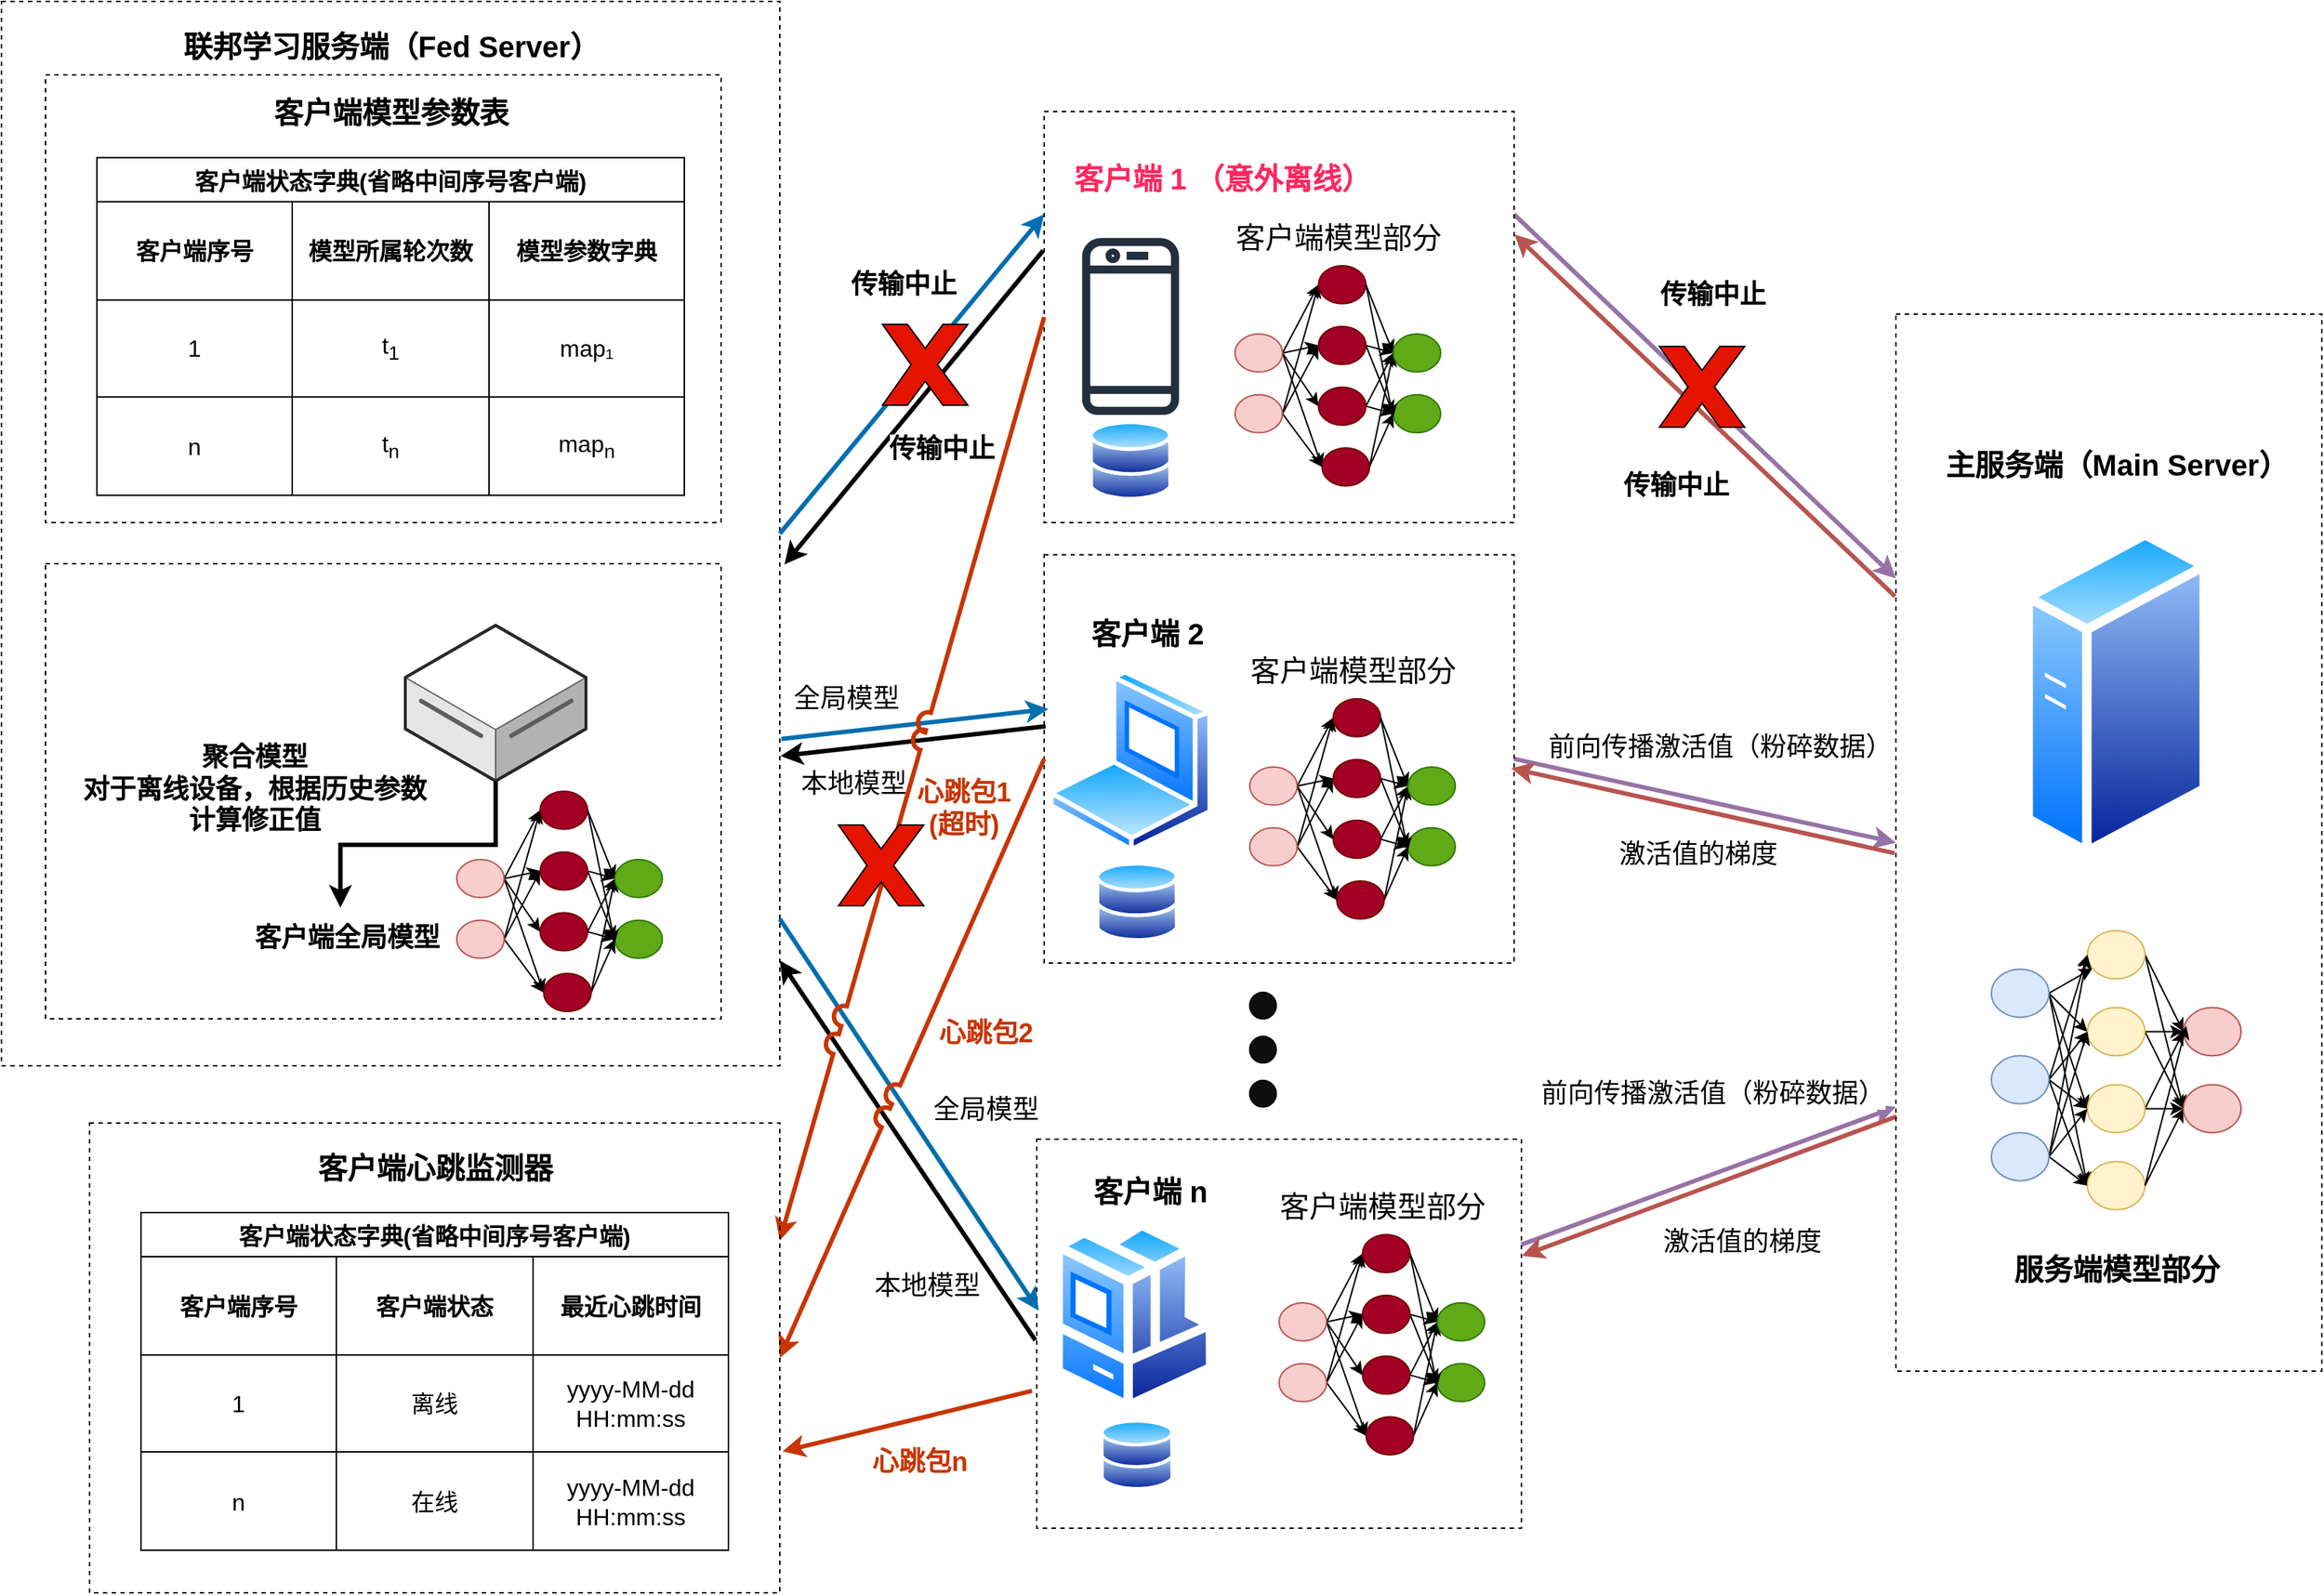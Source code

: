 <mxfile version="26.2.8">
  <diagram name="第 1 页" id="Q7bsDSj4xhXIVwD-Ch1r">
    <mxGraphModel dx="2187" dy="1894" grid="1" gridSize="10" guides="1" tooltips="1" connect="1" arrows="1" fold="1" page="1" pageScale="1" pageWidth="827" pageHeight="1169" math="0" shadow="0">
      <root>
        <mxCell id="0" />
        <mxCell id="1" parent="0" />
        <mxCell id="YG4ow8o5gnvYlA8YRpoR-77" value="" style="rounded=0;whiteSpace=wrap;html=1;fontFamily=Helvetica;fontSize=11;fontColor=default;labelBackgroundColor=default;fillColor=none;strokeColor=default;dashed=1;" vertex="1" parent="1">
          <mxGeometry x="-360" y="-85" width="530" height="725" as="geometry" />
        </mxCell>
        <mxCell id="S3rH2LV8QHZ5XTYs6tV--204" style="edgeStyle=none;shape=connector;rounded=0;orthogonalLoop=1;jettySize=auto;html=1;entryX=1.001;entryY=0.709;entryDx=0;entryDy=0;strokeColor=default;align=center;verticalAlign=middle;fontFamily=Helvetica;fontSize=11;fontColor=default;labelBackgroundColor=default;endArrow=classic;exitX=0.003;exitY=0.42;exitDx=0;exitDy=0;strokeWidth=3;exitPerimeter=0;entryPerimeter=0;" parent="1" source="S3rH2LV8QHZ5XTYs6tV--8" target="YG4ow8o5gnvYlA8YRpoR-77" edge="1">
          <mxGeometry relative="1" as="geometry" />
        </mxCell>
        <mxCell id="-kdukgbmFTFrDUBq5qtz-3" style="rounded=0;orthogonalLoop=1;jettySize=auto;html=1;exitX=1;exitY=0.5;exitDx=0;exitDy=0;entryX=0;entryY=0.5;entryDx=0;entryDy=0;strokeWidth=3;fillColor=#e1d5e7;strokeColor=#9673a6;" parent="1" source="S3rH2LV8QHZ5XTYs6tV--8" target="S3rH2LV8QHZ5XTYs6tV--145" edge="1">
          <mxGeometry relative="1" as="geometry" />
        </mxCell>
        <mxCell id="S3rH2LV8QHZ5XTYs6tV--8" value="" style="rounded=0;whiteSpace=wrap;html=1;fontFamily=Helvetica;fontSize=11;fontColor=default;labelBackgroundColor=default;fillColor=none;strokeColor=default;dashed=1;" parent="1" vertex="1">
          <mxGeometry x="350" y="291.91" width="320" height="278.09" as="geometry" />
        </mxCell>
        <mxCell id="S3rH2LV8QHZ5XTYs6tV--199" style="edgeStyle=none;rounded=0;orthogonalLoop=1;jettySize=auto;html=1;exitX=1;exitY=0.5;exitDx=0;exitDy=0;entryX=0;entryY=0.25;entryDx=0;entryDy=0;strokeColor=#006EAF;align=center;verticalAlign=middle;fontFamily=Helvetica;fontSize=11;fontColor=default;labelBackgroundColor=default;endArrow=classic;strokeWidth=3;fillColor=#1ba1e2;" parent="1" source="YG4ow8o5gnvYlA8YRpoR-77" target="S3rH2LV8QHZ5XTYs6tV--1" edge="1">
          <mxGeometry relative="1" as="geometry" />
        </mxCell>
        <mxCell id="S3rH2LV8QHZ5XTYs6tV--14" value="" style="ellipse;whiteSpace=wrap;html=1;aspect=fixed;fontFamily=Helvetica;fontSize=11;labelBackgroundColor=default;fillColor=light-dark(#0f0e0e, #ededed);container=0;" parent="1" vertex="1">
          <mxGeometry x="490" y="590" width="18" height="18" as="geometry" />
        </mxCell>
        <mxCell id="S3rH2LV8QHZ5XTYs6tV--13" value="" style="ellipse;whiteSpace=wrap;html=1;aspect=fixed;fontFamily=Helvetica;fontSize=11;labelBackgroundColor=default;fillColor=light-dark(#0f0e0e, #ededed);container=0;" parent="1" vertex="1">
          <mxGeometry x="490" y="620" width="18" height="18" as="geometry" />
        </mxCell>
        <mxCell id="S3rH2LV8QHZ5XTYs6tV--12" value="" style="ellipse;whiteSpace=wrap;html=1;aspect=fixed;fontFamily=Helvetica;fontSize=11;labelBackgroundColor=default;fillColor=light-dark(#0f0e0e, #ededed);container=0;" parent="1" vertex="1">
          <mxGeometry x="490" y="650" width="18" height="18" as="geometry" />
        </mxCell>
        <mxCell id="S3rH2LV8QHZ5XTYs6tV--9" value="&lt;font style=&quot;font-size: 20px;&quot;&gt;&lt;b&gt;客户端 2&lt;/b&gt;&lt;/font&gt;" style="text;html=1;align=center;verticalAlign=middle;resizable=0;points=[];autosize=1;strokeColor=none;fillColor=none;fontFamily=Helvetica;fontSize=11;fontColor=default;labelBackgroundColor=default;" parent="1" vertex="1">
          <mxGeometry x="370.004" y="325.297" width="100" height="40" as="geometry" />
        </mxCell>
        <mxCell id="S3rH2LV8QHZ5XTYs6tV--7" value="" style="image;aspect=fixed;perimeter=ellipsePerimeter;html=1;align=center;shadow=0;dashed=0;spacingTop=3;image=img/lib/active_directory/laptop_client.svg;" parent="1" vertex="1">
          <mxGeometry x="352.905" y="370.003" width="111.913" height="124.348" as="geometry" />
        </mxCell>
        <mxCell id="S3rH2LV8QHZ5XTYs6tV--10" value="" style="image;aspect=fixed;perimeter=ellipsePerimeter;html=1;align=center;shadow=0;dashed=0;spacingTop=3;image=img/lib/active_directory/databases.svg;" parent="1" vertex="1">
          <mxGeometry x="384.998" y="500.613" width="56.522" height="55.391" as="geometry" />
        </mxCell>
        <mxCell id="-kdukgbmFTFrDUBq5qtz-1" style="rounded=0;orthogonalLoop=1;jettySize=auto;html=1;exitX=1;exitY=0.25;exitDx=0;exitDy=0;entryX=0;entryY=0.25;entryDx=0;entryDy=0;strokeWidth=3;fillColor=#e1d5e7;strokeColor=#9673a6;" parent="1" source="S3rH2LV8QHZ5XTYs6tV--1" target="S3rH2LV8QHZ5XTYs6tV--145" edge="1">
          <mxGeometry relative="1" as="geometry" />
        </mxCell>
        <mxCell id="S3rH2LV8QHZ5XTYs6tV--1" value="" style="rounded=0;whiteSpace=wrap;html=1;fontFamily=Helvetica;fontSize=11;fontColor=default;labelBackgroundColor=default;fillColor=none;strokeColor=default;dashed=1;" parent="1" vertex="1">
          <mxGeometry x="350" y="-10" width="320" height="280" as="geometry" />
        </mxCell>
        <mxCell id="S3rH2LV8QHZ5XTYs6tV--2" value="" style="image;aspect=fixed;perimeter=ellipsePerimeter;html=1;align=center;shadow=0;dashed=0;spacingTop=3;image=img/lib/active_directory/databases.svg;" parent="1" vertex="1">
          <mxGeometry x="380.601" y="199.999" width="56.522" height="55.391" as="geometry" />
        </mxCell>
        <mxCell id="S3rH2LV8QHZ5XTYs6tV--3" value="" style="sketch=0;outlineConnect=0;fontColor=#232F3E;gradientColor=none;fillColor=#232F3D;strokeColor=none;dashed=0;verticalLabelPosition=bottom;verticalAlign=top;align=center;html=1;fontSize=12;fontStyle=0;aspect=fixed;pointerEvents=1;shape=mxgraph.aws4.mobile_client;" parent="1" vertex="1">
          <mxGeometry x="375.882" y="73.652" width="65.961" height="125.478" as="geometry" />
        </mxCell>
        <mxCell id="S3rH2LV8QHZ5XTYs6tV--4" value="&lt;font style=&quot;font-size: 20px; color: rgb(255, 39, 96);&quot;&gt;&lt;b&gt;客户端 1 &lt;font&gt;（意外离线）&lt;/font&gt;&lt;/b&gt;&lt;/font&gt;" style="text;html=1;align=center;verticalAlign=middle;resizable=0;points=[];autosize=1;strokeColor=none;fillColor=none;fontFamily=Helvetica;fontSize=11;fontColor=default;labelBackgroundColor=default;" parent="1" vertex="1">
          <mxGeometry x="355.884" y="14.997" width="230" height="40" as="geometry" />
        </mxCell>
        <mxCell id="S3rH2LV8QHZ5XTYs6tV--134" value="&lt;font style=&quot;font-size: 20px;&quot;&gt;客户端模型部分&lt;/font&gt;" style="text;html=1;align=center;verticalAlign=middle;resizable=0;points=[];autosize=1;strokeColor=none;fillColor=none;fontFamily=Helvetica;fontSize=11;fontColor=default;labelBackgroundColor=default;" parent="1" vertex="1">
          <mxGeometry x="470" y="55" width="160" height="40" as="geometry" />
        </mxCell>
        <mxCell id="S3rH2LV8QHZ5XTYs6tV--106" value="" style="group" parent="1" vertex="1" connectable="0">
          <mxGeometry x="480" y="95" width="140" height="150" as="geometry" />
        </mxCell>
        <mxCell id="S3rH2LV8QHZ5XTYs6tV--107" style="rounded=0;orthogonalLoop=1;jettySize=auto;html=1;exitX=1;exitY=0.5;exitDx=0;exitDy=0;entryX=0;entryY=0.5;entryDx=0;entryDy=0;" parent="S3rH2LV8QHZ5XTYs6tV--106" source="S3rH2LV8QHZ5XTYs6tV--111" target="S3rH2LV8QHZ5XTYs6tV--117" edge="1">
          <mxGeometry relative="1" as="geometry" />
        </mxCell>
        <mxCell id="S3rH2LV8QHZ5XTYs6tV--108" style="edgeStyle=none;shape=connector;rounded=0;orthogonalLoop=1;jettySize=auto;html=1;exitX=1;exitY=0.5;exitDx=0;exitDy=0;entryX=0;entryY=0.5;entryDx=0;entryDy=0;strokeColor=default;align=center;verticalAlign=middle;fontFamily=Helvetica;fontSize=11;fontColor=default;labelBackgroundColor=default;endArrow=classic;" parent="S3rH2LV8QHZ5XTYs6tV--106" source="S3rH2LV8QHZ5XTYs6tV--111" target="S3rH2LV8QHZ5XTYs6tV--120" edge="1">
          <mxGeometry relative="1" as="geometry" />
        </mxCell>
        <mxCell id="S3rH2LV8QHZ5XTYs6tV--109" style="edgeStyle=none;shape=connector;rounded=0;orthogonalLoop=1;jettySize=auto;html=1;exitX=1;exitY=0.5;exitDx=0;exitDy=0;entryX=0;entryY=0.5;entryDx=0;entryDy=0;strokeColor=default;align=center;verticalAlign=middle;fontFamily=Helvetica;fontSize=11;fontColor=default;labelBackgroundColor=default;endArrow=classic;" parent="S3rH2LV8QHZ5XTYs6tV--106" source="S3rH2LV8QHZ5XTYs6tV--111" target="S3rH2LV8QHZ5XTYs6tV--123" edge="1">
          <mxGeometry relative="1" as="geometry" />
        </mxCell>
        <mxCell id="S3rH2LV8QHZ5XTYs6tV--110" style="edgeStyle=none;shape=connector;rounded=0;orthogonalLoop=1;jettySize=auto;html=1;exitX=1;exitY=0.5;exitDx=0;exitDy=0;entryX=0;entryY=0.5;entryDx=0;entryDy=0;strokeColor=default;align=center;verticalAlign=middle;fontFamily=Helvetica;fontSize=11;fontColor=default;labelBackgroundColor=default;endArrow=classic;" parent="S3rH2LV8QHZ5XTYs6tV--106" source="S3rH2LV8QHZ5XTYs6tV--111" target="S3rH2LV8QHZ5XTYs6tV--126" edge="1">
          <mxGeometry relative="1" as="geometry" />
        </mxCell>
        <mxCell id="S3rH2LV8QHZ5XTYs6tV--111" value="" style="ellipse;whiteSpace=wrap;html=1;fillColor=#f8cecc;strokeColor=#b85450;" parent="S3rH2LV8QHZ5XTYs6tV--106" vertex="1">
          <mxGeometry y="46.552" width="32.308" height="25.862" as="geometry" />
        </mxCell>
        <mxCell id="S3rH2LV8QHZ5XTYs6tV--112" style="edgeStyle=none;shape=connector;rounded=0;orthogonalLoop=1;jettySize=auto;html=1;exitX=1;exitY=0.5;exitDx=0;exitDy=0;entryX=0;entryY=0.5;entryDx=0;entryDy=0;strokeColor=default;align=center;verticalAlign=middle;fontFamily=Helvetica;fontSize=11;fontColor=default;labelBackgroundColor=default;endArrow=classic;" parent="S3rH2LV8QHZ5XTYs6tV--106" source="S3rH2LV8QHZ5XTYs6tV--115" target="S3rH2LV8QHZ5XTYs6tV--117" edge="1">
          <mxGeometry relative="1" as="geometry" />
        </mxCell>
        <mxCell id="S3rH2LV8QHZ5XTYs6tV--113" style="edgeStyle=none;shape=connector;rounded=0;orthogonalLoop=1;jettySize=auto;html=1;exitX=1;exitY=0.5;exitDx=0;exitDy=0;entryX=0;entryY=0.5;entryDx=0;entryDy=0;strokeColor=default;align=center;verticalAlign=middle;fontFamily=Helvetica;fontSize=11;fontColor=default;labelBackgroundColor=default;endArrow=classic;" parent="S3rH2LV8QHZ5XTYs6tV--106" source="S3rH2LV8QHZ5XTYs6tV--115" target="S3rH2LV8QHZ5XTYs6tV--120" edge="1">
          <mxGeometry relative="1" as="geometry" />
        </mxCell>
        <mxCell id="S3rH2LV8QHZ5XTYs6tV--114" style="edgeStyle=none;shape=connector;rounded=0;orthogonalLoop=1;jettySize=auto;html=1;exitX=1;exitY=0.5;exitDx=0;exitDy=0;entryX=0;entryY=0.5;entryDx=0;entryDy=0;strokeColor=default;align=center;verticalAlign=middle;fontFamily=Helvetica;fontSize=11;fontColor=default;labelBackgroundColor=default;endArrow=classic;" parent="S3rH2LV8QHZ5XTYs6tV--106" source="S3rH2LV8QHZ5XTYs6tV--115" target="S3rH2LV8QHZ5XTYs6tV--126" edge="1">
          <mxGeometry relative="1" as="geometry" />
        </mxCell>
        <mxCell id="S3rH2LV8QHZ5XTYs6tV--115" value="" style="ellipse;whiteSpace=wrap;html=1;fillColor=#f8cecc;strokeColor=#b85450;" parent="S3rH2LV8QHZ5XTYs6tV--106" vertex="1">
          <mxGeometry y="87.931" width="32.308" height="25.862" as="geometry" />
        </mxCell>
        <mxCell id="S3rH2LV8QHZ5XTYs6tV--116" style="edgeStyle=none;shape=connector;rounded=0;orthogonalLoop=1;jettySize=auto;html=1;exitX=1;exitY=0.5;exitDx=0;exitDy=0;entryX=0;entryY=0.5;entryDx=0;entryDy=0;strokeColor=default;align=center;verticalAlign=middle;fontFamily=Helvetica;fontSize=11;fontColor=default;labelBackgroundColor=default;endArrow=classic;" parent="S3rH2LV8QHZ5XTYs6tV--106" source="S3rH2LV8QHZ5XTYs6tV--117" target="S3rH2LV8QHZ5XTYs6tV--127" edge="1">
          <mxGeometry relative="1" as="geometry" />
        </mxCell>
        <mxCell id="S3rH2LV8QHZ5XTYs6tV--117" value="" style="ellipse;whiteSpace=wrap;html=1;fillColor=#a20025;fontColor=#ffffff;strokeColor=#6F0000;" parent="S3rH2LV8QHZ5XTYs6tV--106" vertex="1">
          <mxGeometry x="56.808" width="32.308" height="25.862" as="geometry" />
        </mxCell>
        <mxCell id="S3rH2LV8QHZ5XTYs6tV--118" style="edgeStyle=none;shape=connector;rounded=0;orthogonalLoop=1;jettySize=auto;html=1;exitX=1;exitY=0.5;exitDx=0;exitDy=0;entryX=0;entryY=0.5;entryDx=0;entryDy=0;strokeColor=default;align=center;verticalAlign=middle;fontFamily=Helvetica;fontSize=11;fontColor=default;labelBackgroundColor=default;endArrow=classic;" parent="S3rH2LV8QHZ5XTYs6tV--106" source="S3rH2LV8QHZ5XTYs6tV--120" target="S3rH2LV8QHZ5XTYs6tV--127" edge="1">
          <mxGeometry relative="1" as="geometry" />
        </mxCell>
        <mxCell id="S3rH2LV8QHZ5XTYs6tV--119" style="edgeStyle=none;shape=connector;rounded=0;orthogonalLoop=1;jettySize=auto;html=1;exitX=1;exitY=0.5;exitDx=0;exitDy=0;entryX=0;entryY=0.5;entryDx=0;entryDy=0;strokeColor=default;align=center;verticalAlign=middle;fontFamily=Helvetica;fontSize=11;fontColor=default;labelBackgroundColor=default;endArrow=classic;" parent="S3rH2LV8QHZ5XTYs6tV--106" source="S3rH2LV8QHZ5XTYs6tV--120" target="S3rH2LV8QHZ5XTYs6tV--128" edge="1">
          <mxGeometry relative="1" as="geometry" />
        </mxCell>
        <mxCell id="S3rH2LV8QHZ5XTYs6tV--120" value="" style="ellipse;whiteSpace=wrap;html=1;fillColor=#a20025;fontColor=#ffffff;strokeColor=#6F0000;" parent="S3rH2LV8QHZ5XTYs6tV--106" vertex="1">
          <mxGeometry x="56.808" y="41.379" width="32.308" height="25.862" as="geometry" />
        </mxCell>
        <mxCell id="S3rH2LV8QHZ5XTYs6tV--121" style="edgeStyle=none;shape=connector;rounded=0;orthogonalLoop=1;jettySize=auto;html=1;exitX=1;exitY=0.5;exitDx=0;exitDy=0;entryX=0;entryY=0.5;entryDx=0;entryDy=0;strokeColor=default;align=center;verticalAlign=middle;fontFamily=Helvetica;fontSize=11;fontColor=default;labelBackgroundColor=default;endArrow=classic;" parent="S3rH2LV8QHZ5XTYs6tV--106" source="S3rH2LV8QHZ5XTYs6tV--123" target="S3rH2LV8QHZ5XTYs6tV--128" edge="1">
          <mxGeometry relative="1" as="geometry" />
        </mxCell>
        <mxCell id="S3rH2LV8QHZ5XTYs6tV--122" style="edgeStyle=none;shape=connector;rounded=0;orthogonalLoop=1;jettySize=auto;html=1;exitX=1;exitY=0.5;exitDx=0;exitDy=0;entryX=0;entryY=0.5;entryDx=0;entryDy=0;strokeColor=default;align=center;verticalAlign=middle;fontFamily=Helvetica;fontSize=11;fontColor=default;labelBackgroundColor=default;endArrow=classic;" parent="S3rH2LV8QHZ5XTYs6tV--106" source="S3rH2LV8QHZ5XTYs6tV--123" target="S3rH2LV8QHZ5XTYs6tV--127" edge="1">
          <mxGeometry relative="1" as="geometry" />
        </mxCell>
        <mxCell id="S3rH2LV8QHZ5XTYs6tV--123" value="" style="ellipse;whiteSpace=wrap;html=1;fillColor=#a20025;fontColor=#ffffff;strokeColor=#6F0000;" parent="S3rH2LV8QHZ5XTYs6tV--106" vertex="1">
          <mxGeometry x="56.808" y="82.759" width="32.308" height="25.862" as="geometry" />
        </mxCell>
        <mxCell id="S3rH2LV8QHZ5XTYs6tV--124" style="edgeStyle=none;shape=connector;rounded=0;orthogonalLoop=1;jettySize=auto;html=1;exitX=1;exitY=0.5;exitDx=0;exitDy=0;entryX=0;entryY=0.5;entryDx=0;entryDy=0;strokeColor=default;align=center;verticalAlign=middle;fontFamily=Helvetica;fontSize=11;fontColor=default;labelBackgroundColor=default;endArrow=classic;" parent="S3rH2LV8QHZ5XTYs6tV--106" source="S3rH2LV8QHZ5XTYs6tV--126" target="S3rH2LV8QHZ5XTYs6tV--128" edge="1">
          <mxGeometry relative="1" as="geometry" />
        </mxCell>
        <mxCell id="S3rH2LV8QHZ5XTYs6tV--125" style="edgeStyle=none;shape=connector;rounded=0;orthogonalLoop=1;jettySize=auto;html=1;exitX=1;exitY=0.5;exitDx=0;exitDy=0;entryX=0;entryY=0.5;entryDx=0;entryDy=0;strokeColor=default;align=center;verticalAlign=middle;fontFamily=Helvetica;fontSize=11;fontColor=default;labelBackgroundColor=default;endArrow=classic;" parent="S3rH2LV8QHZ5XTYs6tV--106" source="S3rH2LV8QHZ5XTYs6tV--126" target="S3rH2LV8QHZ5XTYs6tV--127" edge="1">
          <mxGeometry relative="1" as="geometry" />
        </mxCell>
        <mxCell id="S3rH2LV8QHZ5XTYs6tV--126" value="" style="ellipse;whiteSpace=wrap;html=1;fillColor=#a20025;fontColor=#ffffff;strokeColor=#6F0000;" parent="S3rH2LV8QHZ5XTYs6tV--106" vertex="1">
          <mxGeometry x="59.231" y="124.138" width="32.308" height="25.862" as="geometry" />
        </mxCell>
        <mxCell id="S3rH2LV8QHZ5XTYs6tV--127" value="" style="ellipse;whiteSpace=wrap;html=1;fillColor=#60a917;fontColor=#ffffff;strokeColor=#2D7600;" parent="S3rH2LV8QHZ5XTYs6tV--106" vertex="1">
          <mxGeometry x="107.692" y="46.552" width="32.308" height="25.862" as="geometry" />
        </mxCell>
        <mxCell id="S3rH2LV8QHZ5XTYs6tV--128" value="" style="ellipse;whiteSpace=wrap;html=1;fillColor=#60a917;fontColor=#ffffff;strokeColor=#2D7600;" parent="S3rH2LV8QHZ5XTYs6tV--106" vertex="1">
          <mxGeometry x="107.692" y="87.931" width="32.308" height="25.862" as="geometry" />
        </mxCell>
        <mxCell id="S3rH2LV8QHZ5XTYs6tV--129" style="edgeStyle=none;shape=connector;rounded=0;orthogonalLoop=1;jettySize=auto;html=1;exitX=1;exitY=0.5;exitDx=0;exitDy=0;entryX=0;entryY=0.6;entryDx=0;entryDy=0;entryPerimeter=0;strokeColor=default;align=center;verticalAlign=middle;fontFamily=Helvetica;fontSize=11;fontColor=default;labelBackgroundColor=default;endArrow=classic;" parent="S3rH2LV8QHZ5XTYs6tV--106" source="S3rH2LV8QHZ5XTYs6tV--117" target="S3rH2LV8QHZ5XTYs6tV--128" edge="1">
          <mxGeometry relative="1" as="geometry" />
        </mxCell>
        <mxCell id="S3rH2LV8QHZ5XTYs6tV--146" value="&lt;font style=&quot;font-size: 20px;&quot;&gt;客户端模型部分&lt;/font&gt;" style="text;html=1;align=center;verticalAlign=middle;resizable=0;points=[];autosize=1;strokeColor=none;fillColor=none;fontFamily=Helvetica;fontSize=11;fontColor=default;labelBackgroundColor=default;" parent="1" vertex="1">
          <mxGeometry x="480" y="350" width="160" height="40" as="geometry" />
        </mxCell>
        <mxCell id="S3rH2LV8QHZ5XTYs6tV--147" value="" style="group" parent="1" vertex="1" connectable="0">
          <mxGeometry x="490" y="390" width="140" height="150" as="geometry" />
        </mxCell>
        <mxCell id="S3rH2LV8QHZ5XTYs6tV--148" style="rounded=0;orthogonalLoop=1;jettySize=auto;html=1;exitX=1;exitY=0.5;exitDx=0;exitDy=0;entryX=0;entryY=0.5;entryDx=0;entryDy=0;" parent="S3rH2LV8QHZ5XTYs6tV--147" source="S3rH2LV8QHZ5XTYs6tV--152" target="S3rH2LV8QHZ5XTYs6tV--158" edge="1">
          <mxGeometry relative="1" as="geometry" />
        </mxCell>
        <mxCell id="S3rH2LV8QHZ5XTYs6tV--149" style="edgeStyle=none;shape=connector;rounded=0;orthogonalLoop=1;jettySize=auto;html=1;exitX=1;exitY=0.5;exitDx=0;exitDy=0;entryX=0;entryY=0.5;entryDx=0;entryDy=0;strokeColor=default;align=center;verticalAlign=middle;fontFamily=Helvetica;fontSize=11;fontColor=default;labelBackgroundColor=default;endArrow=classic;" parent="S3rH2LV8QHZ5XTYs6tV--147" source="S3rH2LV8QHZ5XTYs6tV--152" target="S3rH2LV8QHZ5XTYs6tV--161" edge="1">
          <mxGeometry relative="1" as="geometry" />
        </mxCell>
        <mxCell id="S3rH2LV8QHZ5XTYs6tV--150" style="edgeStyle=none;shape=connector;rounded=0;orthogonalLoop=1;jettySize=auto;html=1;exitX=1;exitY=0.5;exitDx=0;exitDy=0;entryX=0;entryY=0.5;entryDx=0;entryDy=0;strokeColor=default;align=center;verticalAlign=middle;fontFamily=Helvetica;fontSize=11;fontColor=default;labelBackgroundColor=default;endArrow=classic;" parent="S3rH2LV8QHZ5XTYs6tV--147" source="S3rH2LV8QHZ5XTYs6tV--152" target="S3rH2LV8QHZ5XTYs6tV--164" edge="1">
          <mxGeometry relative="1" as="geometry" />
        </mxCell>
        <mxCell id="S3rH2LV8QHZ5XTYs6tV--151" style="edgeStyle=none;shape=connector;rounded=0;orthogonalLoop=1;jettySize=auto;html=1;exitX=1;exitY=0.5;exitDx=0;exitDy=0;entryX=0;entryY=0.5;entryDx=0;entryDy=0;strokeColor=default;align=center;verticalAlign=middle;fontFamily=Helvetica;fontSize=11;fontColor=default;labelBackgroundColor=default;endArrow=classic;" parent="S3rH2LV8QHZ5XTYs6tV--147" source="S3rH2LV8QHZ5XTYs6tV--152" target="S3rH2LV8QHZ5XTYs6tV--167" edge="1">
          <mxGeometry relative="1" as="geometry" />
        </mxCell>
        <mxCell id="S3rH2LV8QHZ5XTYs6tV--152" value="" style="ellipse;whiteSpace=wrap;html=1;fillColor=#f8cecc;strokeColor=#b85450;" parent="S3rH2LV8QHZ5XTYs6tV--147" vertex="1">
          <mxGeometry y="46.552" width="32.308" height="25.862" as="geometry" />
        </mxCell>
        <mxCell id="S3rH2LV8QHZ5XTYs6tV--153" style="edgeStyle=none;shape=connector;rounded=0;orthogonalLoop=1;jettySize=auto;html=1;exitX=1;exitY=0.5;exitDx=0;exitDy=0;entryX=0;entryY=0.5;entryDx=0;entryDy=0;strokeColor=default;align=center;verticalAlign=middle;fontFamily=Helvetica;fontSize=11;fontColor=default;labelBackgroundColor=default;endArrow=classic;" parent="S3rH2LV8QHZ5XTYs6tV--147" source="S3rH2LV8QHZ5XTYs6tV--156" target="S3rH2LV8QHZ5XTYs6tV--158" edge="1">
          <mxGeometry relative="1" as="geometry" />
        </mxCell>
        <mxCell id="S3rH2LV8QHZ5XTYs6tV--154" style="edgeStyle=none;shape=connector;rounded=0;orthogonalLoop=1;jettySize=auto;html=1;exitX=1;exitY=0.5;exitDx=0;exitDy=0;entryX=0;entryY=0.5;entryDx=0;entryDy=0;strokeColor=default;align=center;verticalAlign=middle;fontFamily=Helvetica;fontSize=11;fontColor=default;labelBackgroundColor=default;endArrow=classic;" parent="S3rH2LV8QHZ5XTYs6tV--147" source="S3rH2LV8QHZ5XTYs6tV--156" target="S3rH2LV8QHZ5XTYs6tV--161" edge="1">
          <mxGeometry relative="1" as="geometry" />
        </mxCell>
        <mxCell id="S3rH2LV8QHZ5XTYs6tV--155" style="edgeStyle=none;shape=connector;rounded=0;orthogonalLoop=1;jettySize=auto;html=1;exitX=1;exitY=0.5;exitDx=0;exitDy=0;entryX=0;entryY=0.5;entryDx=0;entryDy=0;strokeColor=default;align=center;verticalAlign=middle;fontFamily=Helvetica;fontSize=11;fontColor=default;labelBackgroundColor=default;endArrow=classic;" parent="S3rH2LV8QHZ5XTYs6tV--147" source="S3rH2LV8QHZ5XTYs6tV--156" target="S3rH2LV8QHZ5XTYs6tV--167" edge="1">
          <mxGeometry relative="1" as="geometry" />
        </mxCell>
        <mxCell id="S3rH2LV8QHZ5XTYs6tV--156" value="" style="ellipse;whiteSpace=wrap;html=1;fillColor=#f8cecc;strokeColor=#b85450;" parent="S3rH2LV8QHZ5XTYs6tV--147" vertex="1">
          <mxGeometry y="87.931" width="32.308" height="25.862" as="geometry" />
        </mxCell>
        <mxCell id="S3rH2LV8QHZ5XTYs6tV--157" style="edgeStyle=none;shape=connector;rounded=0;orthogonalLoop=1;jettySize=auto;html=1;exitX=1;exitY=0.5;exitDx=0;exitDy=0;entryX=0;entryY=0.5;entryDx=0;entryDy=0;strokeColor=default;align=center;verticalAlign=middle;fontFamily=Helvetica;fontSize=11;fontColor=default;labelBackgroundColor=default;endArrow=classic;" parent="S3rH2LV8QHZ5XTYs6tV--147" source="S3rH2LV8QHZ5XTYs6tV--158" target="S3rH2LV8QHZ5XTYs6tV--168" edge="1">
          <mxGeometry relative="1" as="geometry" />
        </mxCell>
        <mxCell id="S3rH2LV8QHZ5XTYs6tV--158" value="" style="ellipse;whiteSpace=wrap;html=1;fillColor=#a20025;fontColor=#ffffff;strokeColor=#6F0000;" parent="S3rH2LV8QHZ5XTYs6tV--147" vertex="1">
          <mxGeometry x="56.808" width="32.308" height="25.862" as="geometry" />
        </mxCell>
        <mxCell id="S3rH2LV8QHZ5XTYs6tV--159" style="edgeStyle=none;shape=connector;rounded=0;orthogonalLoop=1;jettySize=auto;html=1;exitX=1;exitY=0.5;exitDx=0;exitDy=0;entryX=0;entryY=0.5;entryDx=0;entryDy=0;strokeColor=default;align=center;verticalAlign=middle;fontFamily=Helvetica;fontSize=11;fontColor=default;labelBackgroundColor=default;endArrow=classic;" parent="S3rH2LV8QHZ5XTYs6tV--147" source="S3rH2LV8QHZ5XTYs6tV--161" target="S3rH2LV8QHZ5XTYs6tV--168" edge="1">
          <mxGeometry relative="1" as="geometry" />
        </mxCell>
        <mxCell id="S3rH2LV8QHZ5XTYs6tV--160" style="edgeStyle=none;shape=connector;rounded=0;orthogonalLoop=1;jettySize=auto;html=1;exitX=1;exitY=0.5;exitDx=0;exitDy=0;entryX=0;entryY=0.5;entryDx=0;entryDy=0;strokeColor=default;align=center;verticalAlign=middle;fontFamily=Helvetica;fontSize=11;fontColor=default;labelBackgroundColor=default;endArrow=classic;" parent="S3rH2LV8QHZ5XTYs6tV--147" source="S3rH2LV8QHZ5XTYs6tV--161" target="S3rH2LV8QHZ5XTYs6tV--169" edge="1">
          <mxGeometry relative="1" as="geometry" />
        </mxCell>
        <mxCell id="S3rH2LV8QHZ5XTYs6tV--161" value="" style="ellipse;whiteSpace=wrap;html=1;fillColor=#a20025;fontColor=#ffffff;strokeColor=#6F0000;" parent="S3rH2LV8QHZ5XTYs6tV--147" vertex="1">
          <mxGeometry x="56.808" y="41.379" width="32.308" height="25.862" as="geometry" />
        </mxCell>
        <mxCell id="S3rH2LV8QHZ5XTYs6tV--162" style="edgeStyle=none;shape=connector;rounded=0;orthogonalLoop=1;jettySize=auto;html=1;exitX=1;exitY=0.5;exitDx=0;exitDy=0;entryX=0;entryY=0.5;entryDx=0;entryDy=0;strokeColor=default;align=center;verticalAlign=middle;fontFamily=Helvetica;fontSize=11;fontColor=default;labelBackgroundColor=default;endArrow=classic;" parent="S3rH2LV8QHZ5XTYs6tV--147" source="S3rH2LV8QHZ5XTYs6tV--164" target="S3rH2LV8QHZ5XTYs6tV--169" edge="1">
          <mxGeometry relative="1" as="geometry" />
        </mxCell>
        <mxCell id="S3rH2LV8QHZ5XTYs6tV--163" style="edgeStyle=none;shape=connector;rounded=0;orthogonalLoop=1;jettySize=auto;html=1;exitX=1;exitY=0.5;exitDx=0;exitDy=0;entryX=0;entryY=0.5;entryDx=0;entryDy=0;strokeColor=default;align=center;verticalAlign=middle;fontFamily=Helvetica;fontSize=11;fontColor=default;labelBackgroundColor=default;endArrow=classic;" parent="S3rH2LV8QHZ5XTYs6tV--147" source="S3rH2LV8QHZ5XTYs6tV--164" target="S3rH2LV8QHZ5XTYs6tV--168" edge="1">
          <mxGeometry relative="1" as="geometry" />
        </mxCell>
        <mxCell id="S3rH2LV8QHZ5XTYs6tV--164" value="" style="ellipse;whiteSpace=wrap;html=1;fillColor=#a20025;fontColor=#ffffff;strokeColor=#6F0000;" parent="S3rH2LV8QHZ5XTYs6tV--147" vertex="1">
          <mxGeometry x="56.808" y="82.759" width="32.308" height="25.862" as="geometry" />
        </mxCell>
        <mxCell id="S3rH2LV8QHZ5XTYs6tV--165" style="edgeStyle=none;shape=connector;rounded=0;orthogonalLoop=1;jettySize=auto;html=1;exitX=1;exitY=0.5;exitDx=0;exitDy=0;entryX=0;entryY=0.5;entryDx=0;entryDy=0;strokeColor=default;align=center;verticalAlign=middle;fontFamily=Helvetica;fontSize=11;fontColor=default;labelBackgroundColor=default;endArrow=classic;" parent="S3rH2LV8QHZ5XTYs6tV--147" source="S3rH2LV8QHZ5XTYs6tV--167" target="S3rH2LV8QHZ5XTYs6tV--169" edge="1">
          <mxGeometry relative="1" as="geometry" />
        </mxCell>
        <mxCell id="S3rH2LV8QHZ5XTYs6tV--166" style="edgeStyle=none;shape=connector;rounded=0;orthogonalLoop=1;jettySize=auto;html=1;exitX=1;exitY=0.5;exitDx=0;exitDy=0;entryX=0;entryY=0.5;entryDx=0;entryDy=0;strokeColor=default;align=center;verticalAlign=middle;fontFamily=Helvetica;fontSize=11;fontColor=default;labelBackgroundColor=default;endArrow=classic;" parent="S3rH2LV8QHZ5XTYs6tV--147" source="S3rH2LV8QHZ5XTYs6tV--167" target="S3rH2LV8QHZ5XTYs6tV--168" edge="1">
          <mxGeometry relative="1" as="geometry" />
        </mxCell>
        <mxCell id="S3rH2LV8QHZ5XTYs6tV--167" value="" style="ellipse;whiteSpace=wrap;html=1;fillColor=#a20025;fontColor=#ffffff;strokeColor=#6F0000;" parent="S3rH2LV8QHZ5XTYs6tV--147" vertex="1">
          <mxGeometry x="59.231" y="124.138" width="32.308" height="25.862" as="geometry" />
        </mxCell>
        <mxCell id="S3rH2LV8QHZ5XTYs6tV--168" value="" style="ellipse;whiteSpace=wrap;html=1;fillColor=#60a917;fontColor=#ffffff;strokeColor=#2D7600;" parent="S3rH2LV8QHZ5XTYs6tV--147" vertex="1">
          <mxGeometry x="107.692" y="46.552" width="32.308" height="25.862" as="geometry" />
        </mxCell>
        <mxCell id="S3rH2LV8QHZ5XTYs6tV--169" value="" style="ellipse;whiteSpace=wrap;html=1;fillColor=#60a917;fontColor=#ffffff;strokeColor=#2D7600;" parent="S3rH2LV8QHZ5XTYs6tV--147" vertex="1">
          <mxGeometry x="107.692" y="87.931" width="32.308" height="25.862" as="geometry" />
        </mxCell>
        <mxCell id="S3rH2LV8QHZ5XTYs6tV--170" style="edgeStyle=none;shape=connector;rounded=0;orthogonalLoop=1;jettySize=auto;html=1;exitX=1;exitY=0.5;exitDx=0;exitDy=0;entryX=0;entryY=0.6;entryDx=0;entryDy=0;entryPerimeter=0;strokeColor=default;align=center;verticalAlign=middle;fontFamily=Helvetica;fontSize=11;fontColor=default;labelBackgroundColor=default;endArrow=classic;" parent="S3rH2LV8QHZ5XTYs6tV--147" source="S3rH2LV8QHZ5XTYs6tV--158" target="S3rH2LV8QHZ5XTYs6tV--169" edge="1">
          <mxGeometry relative="1" as="geometry" />
        </mxCell>
        <mxCell id="S3rH2LV8QHZ5XTYs6tV--196" value="" style="group" parent="1" vertex="1" connectable="0">
          <mxGeometry x="345" y="690" width="330" height="265" as="geometry" />
        </mxCell>
        <mxCell id="S3rH2LV8QHZ5XTYs6tV--15" value="" style="rounded=0;whiteSpace=wrap;html=1;fontFamily=Helvetica;fontSize=11;fontColor=default;labelBackgroundColor=default;fillColor=none;strokeColor=default;dashed=1;" parent="S3rH2LV8QHZ5XTYs6tV--196" vertex="1">
          <mxGeometry width="330" height="265" as="geometry" />
        </mxCell>
        <mxCell id="S3rH2LV8QHZ5XTYs6tV--16" value="" style="image;aspect=fixed;perimeter=ellipsePerimeter;html=1;align=center;shadow=0;dashed=0;spacingTop=3;image=img/lib/active_directory/workstation_client.svg;" parent="S3rH2LV8QHZ5XTYs6tV--196" vertex="1">
          <mxGeometry x="11.25" y="55" width="110.5" height="130" as="geometry" />
        </mxCell>
        <mxCell id="S3rH2LV8QHZ5XTYs6tV--17" value="" style="image;aspect=fixed;perimeter=ellipsePerimeter;html=1;align=center;shadow=0;dashed=0;spacingTop=3;image=img/lib/active_directory/databases.svg;" parent="S3rH2LV8QHZ5XTYs6tV--196" vertex="1">
          <mxGeometry x="43.26" y="190.5" width="50" height="49" as="geometry" />
        </mxCell>
        <mxCell id="S3rH2LV8QHZ5XTYs6tV--18" value="&lt;font style=&quot;font-size: 20px;&quot;&gt;&lt;b&gt;客户端 n&lt;/b&gt;&lt;/font&gt;" style="text;html=1;align=center;verticalAlign=middle;resizable=0;points=[];autosize=1;strokeColor=none;fillColor=none;fontFamily=Helvetica;fontSize=11;fontColor=default;labelBackgroundColor=default;" parent="S3rH2LV8QHZ5XTYs6tV--196" vertex="1">
          <mxGeometry x="26.75" y="15" width="100" height="40" as="geometry" />
        </mxCell>
        <mxCell id="S3rH2LV8QHZ5XTYs6tV--171" value="&lt;font style=&quot;font-size: 20px;&quot;&gt;客户端模型部分&lt;/font&gt;" style="text;html=1;align=center;verticalAlign=middle;resizable=0;points=[];autosize=1;strokeColor=none;fillColor=none;fontFamily=Helvetica;fontSize=11;fontColor=default;labelBackgroundColor=default;" parent="S3rH2LV8QHZ5XTYs6tV--196" vertex="1">
          <mxGeometry x="155" y="25" width="160" height="40" as="geometry" />
        </mxCell>
        <mxCell id="S3rH2LV8QHZ5XTYs6tV--172" value="" style="group" parent="S3rH2LV8QHZ5XTYs6tV--196" vertex="1" connectable="0">
          <mxGeometry x="165" y="65" width="140" height="150" as="geometry" />
        </mxCell>
        <mxCell id="S3rH2LV8QHZ5XTYs6tV--173" style="rounded=0;orthogonalLoop=1;jettySize=auto;html=1;exitX=1;exitY=0.5;exitDx=0;exitDy=0;entryX=0;entryY=0.5;entryDx=0;entryDy=0;" parent="S3rH2LV8QHZ5XTYs6tV--172" source="S3rH2LV8QHZ5XTYs6tV--177" target="S3rH2LV8QHZ5XTYs6tV--183" edge="1">
          <mxGeometry relative="1" as="geometry" />
        </mxCell>
        <mxCell id="S3rH2LV8QHZ5XTYs6tV--174" style="edgeStyle=none;shape=connector;rounded=0;orthogonalLoop=1;jettySize=auto;html=1;exitX=1;exitY=0.5;exitDx=0;exitDy=0;entryX=0;entryY=0.5;entryDx=0;entryDy=0;strokeColor=default;align=center;verticalAlign=middle;fontFamily=Helvetica;fontSize=11;fontColor=default;labelBackgroundColor=default;endArrow=classic;" parent="S3rH2LV8QHZ5XTYs6tV--172" source="S3rH2LV8QHZ5XTYs6tV--177" target="S3rH2LV8QHZ5XTYs6tV--186" edge="1">
          <mxGeometry relative="1" as="geometry" />
        </mxCell>
        <mxCell id="S3rH2LV8QHZ5XTYs6tV--175" style="edgeStyle=none;shape=connector;rounded=0;orthogonalLoop=1;jettySize=auto;html=1;exitX=1;exitY=0.5;exitDx=0;exitDy=0;entryX=0;entryY=0.5;entryDx=0;entryDy=0;strokeColor=default;align=center;verticalAlign=middle;fontFamily=Helvetica;fontSize=11;fontColor=default;labelBackgroundColor=default;endArrow=classic;" parent="S3rH2LV8QHZ5XTYs6tV--172" source="S3rH2LV8QHZ5XTYs6tV--177" target="S3rH2LV8QHZ5XTYs6tV--189" edge="1">
          <mxGeometry relative="1" as="geometry" />
        </mxCell>
        <mxCell id="S3rH2LV8QHZ5XTYs6tV--176" style="edgeStyle=none;shape=connector;rounded=0;orthogonalLoop=1;jettySize=auto;html=1;exitX=1;exitY=0.5;exitDx=0;exitDy=0;entryX=0;entryY=0.5;entryDx=0;entryDy=0;strokeColor=default;align=center;verticalAlign=middle;fontFamily=Helvetica;fontSize=11;fontColor=default;labelBackgroundColor=default;endArrow=classic;" parent="S3rH2LV8QHZ5XTYs6tV--172" source="S3rH2LV8QHZ5XTYs6tV--177" target="S3rH2LV8QHZ5XTYs6tV--192" edge="1">
          <mxGeometry relative="1" as="geometry" />
        </mxCell>
        <mxCell id="S3rH2LV8QHZ5XTYs6tV--177" value="" style="ellipse;whiteSpace=wrap;html=1;fillColor=#f8cecc;strokeColor=#b85450;" parent="S3rH2LV8QHZ5XTYs6tV--172" vertex="1">
          <mxGeometry y="46.552" width="32.308" height="25.862" as="geometry" />
        </mxCell>
        <mxCell id="S3rH2LV8QHZ5XTYs6tV--178" style="edgeStyle=none;shape=connector;rounded=0;orthogonalLoop=1;jettySize=auto;html=1;exitX=1;exitY=0.5;exitDx=0;exitDy=0;entryX=0;entryY=0.5;entryDx=0;entryDy=0;strokeColor=default;align=center;verticalAlign=middle;fontFamily=Helvetica;fontSize=11;fontColor=default;labelBackgroundColor=default;endArrow=classic;" parent="S3rH2LV8QHZ5XTYs6tV--172" source="S3rH2LV8QHZ5XTYs6tV--181" target="S3rH2LV8QHZ5XTYs6tV--183" edge="1">
          <mxGeometry relative="1" as="geometry" />
        </mxCell>
        <mxCell id="S3rH2LV8QHZ5XTYs6tV--179" style="edgeStyle=none;shape=connector;rounded=0;orthogonalLoop=1;jettySize=auto;html=1;exitX=1;exitY=0.5;exitDx=0;exitDy=0;entryX=0;entryY=0.5;entryDx=0;entryDy=0;strokeColor=default;align=center;verticalAlign=middle;fontFamily=Helvetica;fontSize=11;fontColor=default;labelBackgroundColor=default;endArrow=classic;" parent="S3rH2LV8QHZ5XTYs6tV--172" source="S3rH2LV8QHZ5XTYs6tV--181" target="S3rH2LV8QHZ5XTYs6tV--186" edge="1">
          <mxGeometry relative="1" as="geometry" />
        </mxCell>
        <mxCell id="S3rH2LV8QHZ5XTYs6tV--180" style="edgeStyle=none;shape=connector;rounded=0;orthogonalLoop=1;jettySize=auto;html=1;exitX=1;exitY=0.5;exitDx=0;exitDy=0;entryX=0;entryY=0.5;entryDx=0;entryDy=0;strokeColor=default;align=center;verticalAlign=middle;fontFamily=Helvetica;fontSize=11;fontColor=default;labelBackgroundColor=default;endArrow=classic;" parent="S3rH2LV8QHZ5XTYs6tV--172" source="S3rH2LV8QHZ5XTYs6tV--181" target="S3rH2LV8QHZ5XTYs6tV--192" edge="1">
          <mxGeometry relative="1" as="geometry" />
        </mxCell>
        <mxCell id="S3rH2LV8QHZ5XTYs6tV--181" value="" style="ellipse;whiteSpace=wrap;html=1;fillColor=#f8cecc;strokeColor=#b85450;" parent="S3rH2LV8QHZ5XTYs6tV--172" vertex="1">
          <mxGeometry y="87.931" width="32.308" height="25.862" as="geometry" />
        </mxCell>
        <mxCell id="S3rH2LV8QHZ5XTYs6tV--182" style="edgeStyle=none;shape=connector;rounded=0;orthogonalLoop=1;jettySize=auto;html=1;exitX=1;exitY=0.5;exitDx=0;exitDy=0;entryX=0;entryY=0.5;entryDx=0;entryDy=0;strokeColor=default;align=center;verticalAlign=middle;fontFamily=Helvetica;fontSize=11;fontColor=default;labelBackgroundColor=default;endArrow=classic;" parent="S3rH2LV8QHZ5XTYs6tV--172" source="S3rH2LV8QHZ5XTYs6tV--183" target="S3rH2LV8QHZ5XTYs6tV--193" edge="1">
          <mxGeometry relative="1" as="geometry" />
        </mxCell>
        <mxCell id="S3rH2LV8QHZ5XTYs6tV--183" value="" style="ellipse;whiteSpace=wrap;html=1;fillColor=#a20025;fontColor=#ffffff;strokeColor=#6F0000;" parent="S3rH2LV8QHZ5XTYs6tV--172" vertex="1">
          <mxGeometry x="56.808" width="32.308" height="25.862" as="geometry" />
        </mxCell>
        <mxCell id="S3rH2LV8QHZ5XTYs6tV--184" style="edgeStyle=none;shape=connector;rounded=0;orthogonalLoop=1;jettySize=auto;html=1;exitX=1;exitY=0.5;exitDx=0;exitDy=0;entryX=0;entryY=0.5;entryDx=0;entryDy=0;strokeColor=default;align=center;verticalAlign=middle;fontFamily=Helvetica;fontSize=11;fontColor=default;labelBackgroundColor=default;endArrow=classic;" parent="S3rH2LV8QHZ5XTYs6tV--172" source="S3rH2LV8QHZ5XTYs6tV--186" target="S3rH2LV8QHZ5XTYs6tV--193" edge="1">
          <mxGeometry relative="1" as="geometry" />
        </mxCell>
        <mxCell id="S3rH2LV8QHZ5XTYs6tV--185" style="edgeStyle=none;shape=connector;rounded=0;orthogonalLoop=1;jettySize=auto;html=1;exitX=1;exitY=0.5;exitDx=0;exitDy=0;entryX=0;entryY=0.5;entryDx=0;entryDy=0;strokeColor=default;align=center;verticalAlign=middle;fontFamily=Helvetica;fontSize=11;fontColor=default;labelBackgroundColor=default;endArrow=classic;" parent="S3rH2LV8QHZ5XTYs6tV--172" source="S3rH2LV8QHZ5XTYs6tV--186" target="S3rH2LV8QHZ5XTYs6tV--194" edge="1">
          <mxGeometry relative="1" as="geometry" />
        </mxCell>
        <mxCell id="S3rH2LV8QHZ5XTYs6tV--186" value="" style="ellipse;whiteSpace=wrap;html=1;fillColor=#a20025;fontColor=#ffffff;strokeColor=#6F0000;" parent="S3rH2LV8QHZ5XTYs6tV--172" vertex="1">
          <mxGeometry x="56.808" y="41.379" width="32.308" height="25.862" as="geometry" />
        </mxCell>
        <mxCell id="S3rH2LV8QHZ5XTYs6tV--187" style="edgeStyle=none;shape=connector;rounded=0;orthogonalLoop=1;jettySize=auto;html=1;exitX=1;exitY=0.5;exitDx=0;exitDy=0;entryX=0;entryY=0.5;entryDx=0;entryDy=0;strokeColor=default;align=center;verticalAlign=middle;fontFamily=Helvetica;fontSize=11;fontColor=default;labelBackgroundColor=default;endArrow=classic;" parent="S3rH2LV8QHZ5XTYs6tV--172" source="S3rH2LV8QHZ5XTYs6tV--189" target="S3rH2LV8QHZ5XTYs6tV--194" edge="1">
          <mxGeometry relative="1" as="geometry" />
        </mxCell>
        <mxCell id="S3rH2LV8QHZ5XTYs6tV--188" style="edgeStyle=none;shape=connector;rounded=0;orthogonalLoop=1;jettySize=auto;html=1;exitX=1;exitY=0.5;exitDx=0;exitDy=0;entryX=0;entryY=0.5;entryDx=0;entryDy=0;strokeColor=default;align=center;verticalAlign=middle;fontFamily=Helvetica;fontSize=11;fontColor=default;labelBackgroundColor=default;endArrow=classic;" parent="S3rH2LV8QHZ5XTYs6tV--172" source="S3rH2LV8QHZ5XTYs6tV--189" target="S3rH2LV8QHZ5XTYs6tV--193" edge="1">
          <mxGeometry relative="1" as="geometry" />
        </mxCell>
        <mxCell id="S3rH2LV8QHZ5XTYs6tV--189" value="" style="ellipse;whiteSpace=wrap;html=1;fillColor=#a20025;fontColor=#ffffff;strokeColor=#6F0000;" parent="S3rH2LV8QHZ5XTYs6tV--172" vertex="1">
          <mxGeometry x="56.808" y="82.759" width="32.308" height="25.862" as="geometry" />
        </mxCell>
        <mxCell id="S3rH2LV8QHZ5XTYs6tV--190" style="edgeStyle=none;shape=connector;rounded=0;orthogonalLoop=1;jettySize=auto;html=1;exitX=1;exitY=0.5;exitDx=0;exitDy=0;entryX=0;entryY=0.5;entryDx=0;entryDy=0;strokeColor=default;align=center;verticalAlign=middle;fontFamily=Helvetica;fontSize=11;fontColor=default;labelBackgroundColor=default;endArrow=classic;" parent="S3rH2LV8QHZ5XTYs6tV--172" source="S3rH2LV8QHZ5XTYs6tV--192" target="S3rH2LV8QHZ5XTYs6tV--194" edge="1">
          <mxGeometry relative="1" as="geometry" />
        </mxCell>
        <mxCell id="S3rH2LV8QHZ5XTYs6tV--191" style="edgeStyle=none;shape=connector;rounded=0;orthogonalLoop=1;jettySize=auto;html=1;exitX=1;exitY=0.5;exitDx=0;exitDy=0;entryX=0;entryY=0.5;entryDx=0;entryDy=0;strokeColor=default;align=center;verticalAlign=middle;fontFamily=Helvetica;fontSize=11;fontColor=default;labelBackgroundColor=default;endArrow=classic;" parent="S3rH2LV8QHZ5XTYs6tV--172" source="S3rH2LV8QHZ5XTYs6tV--192" target="S3rH2LV8QHZ5XTYs6tV--193" edge="1">
          <mxGeometry relative="1" as="geometry" />
        </mxCell>
        <mxCell id="S3rH2LV8QHZ5XTYs6tV--192" value="" style="ellipse;whiteSpace=wrap;html=1;fillColor=#a20025;fontColor=#ffffff;strokeColor=#6F0000;" parent="S3rH2LV8QHZ5XTYs6tV--172" vertex="1">
          <mxGeometry x="59.231" y="124.138" width="32.308" height="25.862" as="geometry" />
        </mxCell>
        <mxCell id="S3rH2LV8QHZ5XTYs6tV--193" value="" style="ellipse;whiteSpace=wrap;html=1;fillColor=#60a917;fontColor=#ffffff;strokeColor=#2D7600;" parent="S3rH2LV8QHZ5XTYs6tV--172" vertex="1">
          <mxGeometry x="107.692" y="46.552" width="32.308" height="25.862" as="geometry" />
        </mxCell>
        <mxCell id="S3rH2LV8QHZ5XTYs6tV--194" value="" style="ellipse;whiteSpace=wrap;html=1;fillColor=#60a917;fontColor=#ffffff;strokeColor=#2D7600;" parent="S3rH2LV8QHZ5XTYs6tV--172" vertex="1">
          <mxGeometry x="107.692" y="87.931" width="32.308" height="25.862" as="geometry" />
        </mxCell>
        <mxCell id="S3rH2LV8QHZ5XTYs6tV--195" style="edgeStyle=none;shape=connector;rounded=0;orthogonalLoop=1;jettySize=auto;html=1;exitX=1;exitY=0.5;exitDx=0;exitDy=0;entryX=0;entryY=0.6;entryDx=0;entryDy=0;entryPerimeter=0;strokeColor=default;align=center;verticalAlign=middle;fontFamily=Helvetica;fontSize=11;fontColor=default;labelBackgroundColor=default;endArrow=classic;" parent="S3rH2LV8QHZ5XTYs6tV--172" source="S3rH2LV8QHZ5XTYs6tV--183" target="S3rH2LV8QHZ5XTYs6tV--194" edge="1">
          <mxGeometry relative="1" as="geometry" />
        </mxCell>
        <mxCell id="S3rH2LV8QHZ5XTYs6tV--202" style="edgeStyle=none;shape=connector;rounded=0;orthogonalLoop=1;jettySize=auto;html=1;entryX=1.006;entryY=0.529;entryDx=0;entryDy=0;entryPerimeter=0;strokeColor=default;align=center;verticalAlign=middle;fontFamily=Helvetica;fontSize=11;fontColor=default;labelBackgroundColor=default;endArrow=classic;exitX=-0.002;exitY=0.338;exitDx=0;exitDy=0;exitPerimeter=0;strokeWidth=3;" parent="1" source="S3rH2LV8QHZ5XTYs6tV--1" target="YG4ow8o5gnvYlA8YRpoR-77" edge="1">
          <mxGeometry relative="1" as="geometry" />
        </mxCell>
        <mxCell id="S3rH2LV8QHZ5XTYs6tV--203" style="edgeStyle=none;shape=connector;rounded=0;orthogonalLoop=1;jettySize=auto;html=1;entryX=0.009;entryY=0.378;entryDx=0;entryDy=0;entryPerimeter=0;strokeColor=#006EAF;align=center;verticalAlign=middle;fontFamily=Helvetica;fontSize=11;fontColor=default;labelBackgroundColor=default;endArrow=classic;strokeWidth=3;fillColor=#1ba1e2;exitX=1.002;exitY=0.693;exitDx=0;exitDy=0;exitPerimeter=0;" parent="1" source="YG4ow8o5gnvYlA8YRpoR-77" target="S3rH2LV8QHZ5XTYs6tV--8" edge="1">
          <mxGeometry relative="1" as="geometry">
            <mxPoint x="150" y="320" as="sourcePoint" />
          </mxGeometry>
        </mxCell>
        <mxCell id="S3rH2LV8QHZ5XTYs6tV--205" style="edgeStyle=none;shape=connector;rounded=0;orthogonalLoop=1;jettySize=auto;html=1;entryX=0.004;entryY=0.441;entryDx=0;entryDy=0;entryPerimeter=0;strokeColor=#006EAF;align=center;verticalAlign=middle;fontFamily=Helvetica;fontSize=11;fontColor=default;labelBackgroundColor=default;endArrow=classic;exitX=1;exitY=0.862;exitDx=0;exitDy=0;exitPerimeter=0;strokeWidth=3;fillColor=#1ba1e2;" parent="1" source="YG4ow8o5gnvYlA8YRpoR-77" target="S3rH2LV8QHZ5XTYs6tV--15" edge="1">
          <mxGeometry relative="1" as="geometry" />
        </mxCell>
        <mxCell id="S3rH2LV8QHZ5XTYs6tV--206" style="edgeStyle=none;shape=connector;rounded=0;orthogonalLoop=1;jettySize=auto;html=1;exitX=-0.003;exitY=0.517;exitDx=0;exitDy=0;entryX=1;entryY=0.901;entryDx=0;entryDy=0;entryPerimeter=0;strokeColor=default;align=center;verticalAlign=middle;fontFamily=Helvetica;fontSize=11;fontColor=default;labelBackgroundColor=default;endArrow=classic;strokeWidth=3;exitPerimeter=0;" parent="1" source="S3rH2LV8QHZ5XTYs6tV--15" target="YG4ow8o5gnvYlA8YRpoR-77" edge="1">
          <mxGeometry relative="1" as="geometry" />
        </mxCell>
        <mxCell id="-kdukgbmFTFrDUBq5qtz-2" style="rounded=0;orthogonalLoop=1;jettySize=auto;html=1;exitX=-0.002;exitY=0.267;exitDx=0;exitDy=0;entryX=1.001;entryY=0.299;entryDx=0;entryDy=0;entryPerimeter=0;strokeWidth=3;exitPerimeter=0;fillColor=#f8cecc;strokeColor=#b85450;" parent="1" source="S3rH2LV8QHZ5XTYs6tV--145" target="S3rH2LV8QHZ5XTYs6tV--1" edge="1">
          <mxGeometry relative="1" as="geometry" />
        </mxCell>
        <mxCell id="-kdukgbmFTFrDUBq5qtz-4" style="rounded=0;orthogonalLoop=1;jettySize=auto;html=1;entryX=0.994;entryY=0.523;entryDx=0;entryDy=0;entryPerimeter=0;strokeWidth=3;exitX=-0.003;exitY=0.51;exitDx=0;exitDy=0;exitPerimeter=0;fillColor=#f8cecc;strokeColor=#b85450;" parent="1" source="S3rH2LV8QHZ5XTYs6tV--145" target="S3rH2LV8QHZ5XTYs6tV--8" edge="1">
          <mxGeometry relative="1" as="geometry" />
        </mxCell>
        <mxCell id="-kdukgbmFTFrDUBq5qtz-5" style="rounded=0;orthogonalLoop=1;jettySize=auto;html=1;entryX=0;entryY=0.75;entryDx=0;entryDy=0;strokeWidth=3;fillColor=#e1d5e7;strokeColor=#9673a6;" parent="1" source="S3rH2LV8QHZ5XTYs6tV--15" target="S3rH2LV8QHZ5XTYs6tV--145" edge="1">
          <mxGeometry relative="1" as="geometry" />
        </mxCell>
        <mxCell id="-kdukgbmFTFrDUBq5qtz-8" value="&lt;font style=&quot;font-size: 18px;&quot;&gt;本地模型&lt;/font&gt;" style="text;html=1;align=center;verticalAlign=middle;resizable=0;points=[];autosize=1;strokeColor=none;fillColor=none;fontFamily=Helvetica;fontSize=11;fontColor=default;labelBackgroundColor=default;" parent="1" vertex="1">
          <mxGeometry x="170" y="428" width="100" height="40" as="geometry" />
        </mxCell>
        <mxCell id="-kdukgbmFTFrDUBq5qtz-6" style="rounded=0;orthogonalLoop=1;jettySize=auto;html=1;exitX=0.002;exitY=0.759;exitDx=0;exitDy=0;entryX=1.001;entryY=0.3;entryDx=0;entryDy=0;entryPerimeter=0;strokeWidth=3;fillColor=#f8cecc;strokeColor=#b85450;exitPerimeter=0;" parent="1" source="S3rH2LV8QHZ5XTYs6tV--145" target="S3rH2LV8QHZ5XTYs6tV--15" edge="1">
          <mxGeometry relative="1" as="geometry" />
        </mxCell>
        <mxCell id="-kdukgbmFTFrDUBq5qtz-9" value="&lt;font style=&quot;font-size: 18px;&quot;&gt;本地模型&lt;/font&gt;" style="text;html=1;align=center;verticalAlign=middle;resizable=0;points=[];autosize=1;strokeColor=none;fillColor=none;fontFamily=Helvetica;fontSize=11;fontColor=default;labelBackgroundColor=default;" parent="1" vertex="1">
          <mxGeometry x="220" y="770" width="100" height="40" as="geometry" />
        </mxCell>
        <mxCell id="-kdukgbmFTFrDUBq5qtz-40" value="&lt;font style=&quot;font-size: 18px;&quot;&gt;全局模型&lt;/font&gt;" style="text;html=1;align=center;verticalAlign=middle;resizable=0;points=[];autosize=1;strokeColor=none;fillColor=none;fontFamily=Helvetica;fontSize=11;fontColor=default;labelBackgroundColor=default;" parent="1" vertex="1">
          <mxGeometry x="165" y="370" width="100" height="40" as="geometry" />
        </mxCell>
        <mxCell id="-kdukgbmFTFrDUBq5qtz-41" value="&lt;font style=&quot;font-size: 18px;&quot;&gt;全局模型&lt;/font&gt;" style="text;html=1;align=center;verticalAlign=middle;resizable=0;points=[];autosize=1;strokeColor=none;fillColor=none;fontFamily=Helvetica;fontSize=11;fontColor=default;labelBackgroundColor=default;" parent="1" vertex="1">
          <mxGeometry x="260" y="650" width="100" height="40" as="geometry" />
        </mxCell>
        <mxCell id="-kdukgbmFTFrDUBq5qtz-43" value="&lt;font style=&quot;font-size: 18px;&quot;&gt;&lt;b&gt;传输中止&lt;/b&gt;&lt;/font&gt;" style="text;html=1;align=center;verticalAlign=middle;resizable=0;points=[];autosize=1;strokeColor=none;fillColor=none;fontFamily=Helvetica;fontSize=11;fontColor=default;labelBackgroundColor=default;" parent="1" vertex="1">
          <mxGeometry x="755" y="95" width="100" height="40" as="geometry" />
        </mxCell>
        <mxCell id="-kdukgbmFTFrDUBq5qtz-44" value="&lt;span style=&quot;font-size: 18px;&quot;&gt;&lt;b&gt;传输中止&lt;/b&gt;&lt;/span&gt;" style="text;html=1;align=center;verticalAlign=middle;resizable=0;points=[];autosize=1;strokeColor=none;fillColor=none;fontFamily=Helvetica;fontSize=11;fontColor=default;labelBackgroundColor=default;" parent="1" vertex="1">
          <mxGeometry x="730" y="225" width="100" height="40" as="geometry" />
        </mxCell>
        <mxCell id="-kdukgbmFTFrDUBq5qtz-45" value="&lt;font style=&quot;font-size: 18px;&quot;&gt;前向传播激活值（粉碎数据）&lt;/font&gt;" style="text;html=1;align=center;verticalAlign=middle;resizable=0;points=[];autosize=1;strokeColor=none;fillColor=none;fontFamily=Helvetica;fontSize=11;fontColor=default;labelBackgroundColor=default;" parent="1" vertex="1">
          <mxGeometry x="680" y="403" width="260" height="40" as="geometry" />
        </mxCell>
        <mxCell id="-kdukgbmFTFrDUBq5qtz-46" value="&lt;font style=&quot;font-size: 18px;&quot;&gt;激活值的梯度&lt;/font&gt;" style="text;html=1;align=center;verticalAlign=middle;resizable=0;points=[];autosize=1;strokeColor=none;fillColor=none;fontFamily=Helvetica;fontSize=11;fontColor=default;labelBackgroundColor=default;" parent="1" vertex="1">
          <mxGeometry x="730" y="476" width="130" height="40" as="geometry" />
        </mxCell>
        <mxCell id="-kdukgbmFTFrDUBq5qtz-47" value="&lt;font style=&quot;font-size: 18px;&quot;&gt;前向传播激活值（粉碎数据）&lt;/font&gt;" style="text;html=1;align=center;verticalAlign=middle;resizable=0;points=[];autosize=1;strokeColor=none;fillColor=none;fontFamily=Helvetica;fontSize=11;fontColor=default;labelBackgroundColor=default;" parent="1" vertex="1">
          <mxGeometry x="675" y="639" width="260" height="40" as="geometry" />
        </mxCell>
        <mxCell id="-kdukgbmFTFrDUBq5qtz-48" value="&lt;font style=&quot;font-size: 18px;&quot;&gt;激活值的梯度&lt;/font&gt;" style="text;html=1;align=center;verticalAlign=middle;resizable=0;points=[];autosize=1;strokeColor=none;fillColor=none;fontFamily=Helvetica;fontSize=11;fontColor=default;labelBackgroundColor=default;" parent="1" vertex="1">
          <mxGeometry x="760" y="740" width="130" height="40" as="geometry" />
        </mxCell>
        <mxCell id="S3rH2LV8QHZ5XTYs6tV--145" value="" style="rounded=0;whiteSpace=wrap;html=1;fontFamily=Helvetica;fontSize=11;fontColor=default;labelBackgroundColor=default;fillColor=none;strokeColor=default;dashed=1;" parent="1" vertex="1">
          <mxGeometry x="930" y="128" width="290" height="720" as="geometry" />
        </mxCell>
        <mxCell id="S3rH2LV8QHZ5XTYs6tV--19" value="" style="group" parent="1" vertex="1" connectable="0">
          <mxGeometry x="995" y="548" width="170" height="190" as="geometry" />
        </mxCell>
        <mxCell id="S3rH2LV8QHZ5XTYs6tV--20" style="rounded=0;orthogonalLoop=1;jettySize=auto;html=1;exitX=1;exitY=0.5;exitDx=0;exitDy=0;" parent="S3rH2LV8QHZ5XTYs6tV--19" source="S3rH2LV8QHZ5XTYs6tV--24" target="S3rH2LV8QHZ5XTYs6tV--32" edge="1">
          <mxGeometry relative="1" as="geometry" />
        </mxCell>
        <mxCell id="S3rH2LV8QHZ5XTYs6tV--21" style="rounded=0;orthogonalLoop=1;jettySize=auto;html=1;exitX=1;exitY=0.5;exitDx=0;exitDy=0;entryX=0;entryY=0.5;entryDx=0;entryDy=0;" parent="S3rH2LV8QHZ5XTYs6tV--19" source="S3rH2LV8QHZ5XTYs6tV--24" target="S3rH2LV8QHZ5XTYs6tV--35" edge="1">
          <mxGeometry relative="1" as="geometry" />
        </mxCell>
        <mxCell id="S3rH2LV8QHZ5XTYs6tV--22" style="rounded=0;orthogonalLoop=1;jettySize=auto;html=1;exitX=1;exitY=0.5;exitDx=0;exitDy=0;entryX=0;entryY=0.5;entryDx=0;entryDy=0;" parent="S3rH2LV8QHZ5XTYs6tV--19" source="S3rH2LV8QHZ5XTYs6tV--24" target="S3rH2LV8QHZ5XTYs6tV--38" edge="1">
          <mxGeometry relative="1" as="geometry" />
        </mxCell>
        <mxCell id="S3rH2LV8QHZ5XTYs6tV--23" style="rounded=0;orthogonalLoop=1;jettySize=auto;html=1;exitX=1;exitY=0.5;exitDx=0;exitDy=0;entryX=0;entryY=0.5;entryDx=0;entryDy=0;" parent="S3rH2LV8QHZ5XTYs6tV--19" source="S3rH2LV8QHZ5XTYs6tV--24" target="S3rH2LV8QHZ5XTYs6tV--40" edge="1">
          <mxGeometry relative="1" as="geometry" />
        </mxCell>
        <mxCell id="S3rH2LV8QHZ5XTYs6tV--24" value="" style="ellipse;whiteSpace=wrap;html=1;fillColor=#dae8fc;strokeColor=#6c8ebf;" parent="S3rH2LV8QHZ5XTYs6tV--19" vertex="1">
          <mxGeometry y="26.207" width="39.231" height="32.759" as="geometry" />
        </mxCell>
        <mxCell id="S3rH2LV8QHZ5XTYs6tV--25" style="edgeStyle=none;shape=connector;rounded=0;orthogonalLoop=1;jettySize=auto;html=1;exitX=1;exitY=0.5;exitDx=0;exitDy=0;entryX=0;entryY=0.5;entryDx=0;entryDy=0;strokeColor=default;align=center;verticalAlign=middle;fontFamily=Helvetica;fontSize=11;fontColor=default;labelBackgroundColor=default;endArrow=classic;" parent="S3rH2LV8QHZ5XTYs6tV--19" source="S3rH2LV8QHZ5XTYs6tV--29" target="S3rH2LV8QHZ5XTYs6tV--32" edge="1">
          <mxGeometry relative="1" as="geometry" />
        </mxCell>
        <mxCell id="S3rH2LV8QHZ5XTYs6tV--26" style="edgeStyle=none;shape=connector;rounded=0;orthogonalLoop=1;jettySize=auto;html=1;exitX=1;exitY=0.5;exitDx=0;exitDy=0;entryX=0;entryY=0.5;entryDx=0;entryDy=0;strokeColor=default;align=center;verticalAlign=middle;fontFamily=Helvetica;fontSize=11;fontColor=default;labelBackgroundColor=default;endArrow=classic;" parent="S3rH2LV8QHZ5XTYs6tV--19" source="S3rH2LV8QHZ5XTYs6tV--29" target="S3rH2LV8QHZ5XTYs6tV--35" edge="1">
          <mxGeometry relative="1" as="geometry" />
        </mxCell>
        <mxCell id="S3rH2LV8QHZ5XTYs6tV--27" style="edgeStyle=none;shape=connector;rounded=0;orthogonalLoop=1;jettySize=auto;html=1;exitX=1;exitY=0.5;exitDx=0;exitDy=0;entryX=0;entryY=0.5;entryDx=0;entryDy=0;strokeColor=default;align=center;verticalAlign=middle;fontFamily=Helvetica;fontSize=11;fontColor=default;labelBackgroundColor=default;endArrow=classic;" parent="S3rH2LV8QHZ5XTYs6tV--19" source="S3rH2LV8QHZ5XTYs6tV--29" target="S3rH2LV8QHZ5XTYs6tV--38" edge="1">
          <mxGeometry relative="1" as="geometry" />
        </mxCell>
        <mxCell id="S3rH2LV8QHZ5XTYs6tV--28" style="edgeStyle=none;shape=connector;rounded=0;orthogonalLoop=1;jettySize=auto;html=1;exitX=1;exitY=0.5;exitDx=0;exitDy=0;entryX=0;entryY=0.5;entryDx=0;entryDy=0;strokeColor=default;align=center;verticalAlign=middle;fontFamily=Helvetica;fontSize=11;fontColor=default;labelBackgroundColor=default;endArrow=classic;" parent="S3rH2LV8QHZ5XTYs6tV--19" source="S3rH2LV8QHZ5XTYs6tV--29" target="S3rH2LV8QHZ5XTYs6tV--40" edge="1">
          <mxGeometry relative="1" as="geometry" />
        </mxCell>
        <mxCell id="S3rH2LV8QHZ5XTYs6tV--29" value="" style="ellipse;whiteSpace=wrap;html=1;fillColor=#dae8fc;strokeColor=#6c8ebf;" parent="S3rH2LV8QHZ5XTYs6tV--19" vertex="1">
          <mxGeometry y="85.172" width="39.231" height="32.759" as="geometry" />
        </mxCell>
        <mxCell id="S3rH2LV8QHZ5XTYs6tV--30" style="edgeStyle=none;shape=connector;rounded=0;orthogonalLoop=1;jettySize=auto;html=1;exitX=1;exitY=0.5;exitDx=0;exitDy=0;entryX=0;entryY=0.5;entryDx=0;entryDy=0;strokeColor=default;align=center;verticalAlign=middle;fontFamily=Helvetica;fontSize=11;fontColor=default;labelBackgroundColor=default;endArrow=classic;" parent="S3rH2LV8QHZ5XTYs6tV--19" source="S3rH2LV8QHZ5XTYs6tV--32" target="S3rH2LV8QHZ5XTYs6tV--41" edge="1">
          <mxGeometry relative="1" as="geometry" />
        </mxCell>
        <mxCell id="S3rH2LV8QHZ5XTYs6tV--31" style="edgeStyle=none;shape=connector;rounded=0;orthogonalLoop=1;jettySize=auto;html=1;exitX=1;exitY=0.5;exitDx=0;exitDy=0;entryX=0;entryY=0.5;entryDx=0;entryDy=0;strokeColor=default;align=center;verticalAlign=middle;fontFamily=Helvetica;fontSize=11;fontColor=default;labelBackgroundColor=default;endArrow=classic;" parent="S3rH2LV8QHZ5XTYs6tV--19" source="S3rH2LV8QHZ5XTYs6tV--32" target="S3rH2LV8QHZ5XTYs6tV--42" edge="1">
          <mxGeometry relative="1" as="geometry" />
        </mxCell>
        <mxCell id="S3rH2LV8QHZ5XTYs6tV--32" value="" style="ellipse;whiteSpace=wrap;html=1;fillColor=#fff2cc;strokeColor=#d6b656;" parent="S3rH2LV8QHZ5XTYs6tV--19" vertex="1">
          <mxGeometry x="65.385" width="39.231" height="32.759" as="geometry" />
        </mxCell>
        <mxCell id="S3rH2LV8QHZ5XTYs6tV--33" style="edgeStyle=none;shape=connector;rounded=0;orthogonalLoop=1;jettySize=auto;html=1;entryX=0;entryY=0.5;entryDx=0;entryDy=0;strokeColor=default;align=center;verticalAlign=middle;fontFamily=Helvetica;fontSize=11;fontColor=default;labelBackgroundColor=default;endArrow=classic;" parent="S3rH2LV8QHZ5XTYs6tV--19" source="S3rH2LV8QHZ5XTYs6tV--35" target="S3rH2LV8QHZ5XTYs6tV--41" edge="1">
          <mxGeometry relative="1" as="geometry" />
        </mxCell>
        <mxCell id="S3rH2LV8QHZ5XTYs6tV--34" style="edgeStyle=none;shape=connector;rounded=0;orthogonalLoop=1;jettySize=auto;html=1;exitX=1;exitY=0.5;exitDx=0;exitDy=0;entryX=0;entryY=0.5;entryDx=0;entryDy=0;strokeColor=default;align=center;verticalAlign=middle;fontFamily=Helvetica;fontSize=11;fontColor=default;labelBackgroundColor=default;endArrow=classic;" parent="S3rH2LV8QHZ5XTYs6tV--19" source="S3rH2LV8QHZ5XTYs6tV--35" target="S3rH2LV8QHZ5XTYs6tV--42" edge="1">
          <mxGeometry relative="1" as="geometry" />
        </mxCell>
        <mxCell id="S3rH2LV8QHZ5XTYs6tV--35" value="" style="ellipse;whiteSpace=wrap;html=1;fillColor=#fff2cc;strokeColor=#d6b656;" parent="S3rH2LV8QHZ5XTYs6tV--19" vertex="1">
          <mxGeometry x="65.385" y="52.414" width="39.231" height="32.759" as="geometry" />
        </mxCell>
        <mxCell id="S3rH2LV8QHZ5XTYs6tV--36" style="edgeStyle=none;shape=connector;rounded=0;orthogonalLoop=1;jettySize=auto;html=1;exitX=1;exitY=0.5;exitDx=0;exitDy=0;entryX=0;entryY=0.5;entryDx=0;entryDy=0;strokeColor=default;align=center;verticalAlign=middle;fontFamily=Helvetica;fontSize=11;fontColor=default;labelBackgroundColor=default;endArrow=classic;" parent="S3rH2LV8QHZ5XTYs6tV--19" source="S3rH2LV8QHZ5XTYs6tV--38" target="S3rH2LV8QHZ5XTYs6tV--41" edge="1">
          <mxGeometry relative="1" as="geometry" />
        </mxCell>
        <mxCell id="S3rH2LV8QHZ5XTYs6tV--37" style="edgeStyle=none;shape=connector;rounded=0;orthogonalLoop=1;jettySize=auto;html=1;exitX=1;exitY=0.5;exitDx=0;exitDy=0;entryX=0;entryY=0.5;entryDx=0;entryDy=0;strokeColor=default;align=center;verticalAlign=middle;fontFamily=Helvetica;fontSize=11;fontColor=default;labelBackgroundColor=default;endArrow=classic;" parent="S3rH2LV8QHZ5XTYs6tV--19" source="S3rH2LV8QHZ5XTYs6tV--38" target="S3rH2LV8QHZ5XTYs6tV--42" edge="1">
          <mxGeometry relative="1" as="geometry" />
        </mxCell>
        <mxCell id="S3rH2LV8QHZ5XTYs6tV--38" value="" style="ellipse;whiteSpace=wrap;html=1;fillColor=#fff2cc;strokeColor=#d6b656;" parent="S3rH2LV8QHZ5XTYs6tV--19" vertex="1">
          <mxGeometry x="65.385" y="104.828" width="39.231" height="32.759" as="geometry" />
        </mxCell>
        <mxCell id="S3rH2LV8QHZ5XTYs6tV--39" style="edgeStyle=none;shape=connector;rounded=0;orthogonalLoop=1;jettySize=auto;html=1;exitX=1;exitY=0.5;exitDx=0;exitDy=0;entryX=0;entryY=0.5;entryDx=0;entryDy=0;strokeColor=default;align=center;verticalAlign=middle;fontFamily=Helvetica;fontSize=11;fontColor=default;labelBackgroundColor=default;endArrow=classic;" parent="S3rH2LV8QHZ5XTYs6tV--19" source="S3rH2LV8QHZ5XTYs6tV--40" target="S3rH2LV8QHZ5XTYs6tV--42" edge="1">
          <mxGeometry relative="1" as="geometry" />
        </mxCell>
        <mxCell id="S3rH2LV8QHZ5XTYs6tV--40" value="" style="ellipse;whiteSpace=wrap;html=1;fillColor=#fff2cc;strokeColor=#d6b656;" parent="S3rH2LV8QHZ5XTYs6tV--19" vertex="1">
          <mxGeometry x="65.385" y="157.241" width="39.231" height="32.759" as="geometry" />
        </mxCell>
        <mxCell id="S3rH2LV8QHZ5XTYs6tV--41" value="" style="ellipse;whiteSpace=wrap;html=1;fillColor=#f8cecc;strokeColor=#b85450;" parent="S3rH2LV8QHZ5XTYs6tV--19" vertex="1">
          <mxGeometry x="130.769" y="52.414" width="39.231" height="32.759" as="geometry" />
        </mxCell>
        <mxCell id="S3rH2LV8QHZ5XTYs6tV--42" value="" style="ellipse;whiteSpace=wrap;html=1;fillColor=#f8cecc;strokeColor=#b85450;" parent="S3rH2LV8QHZ5XTYs6tV--19" vertex="1">
          <mxGeometry x="130.769" y="104.828" width="39.231" height="32.759" as="geometry" />
        </mxCell>
        <mxCell id="S3rH2LV8QHZ5XTYs6tV--43" style="edgeStyle=none;shape=connector;rounded=0;orthogonalLoop=1;jettySize=auto;html=1;exitX=1;exitY=0.5;exitDx=0;exitDy=0;entryX=0;entryY=0.5;entryDx=0;entryDy=0;strokeColor=default;align=center;verticalAlign=middle;fontFamily=Helvetica;fontSize=11;fontColor=default;labelBackgroundColor=default;endArrow=classic;" parent="S3rH2LV8QHZ5XTYs6tV--19" source="S3rH2LV8QHZ5XTYs6tV--47" target="S3rH2LV8QHZ5XTYs6tV--32" edge="1">
          <mxGeometry relative="1" as="geometry" />
        </mxCell>
        <mxCell id="S3rH2LV8QHZ5XTYs6tV--44" style="edgeStyle=none;shape=connector;rounded=0;orthogonalLoop=1;jettySize=auto;html=1;exitX=1;exitY=0.5;exitDx=0;exitDy=0;entryX=0;entryY=0.5;entryDx=0;entryDy=0;strokeColor=default;align=center;verticalAlign=middle;fontFamily=Helvetica;fontSize=11;fontColor=default;labelBackgroundColor=default;endArrow=classic;" parent="S3rH2LV8QHZ5XTYs6tV--19" source="S3rH2LV8QHZ5XTYs6tV--47" target="S3rH2LV8QHZ5XTYs6tV--35" edge="1">
          <mxGeometry relative="1" as="geometry" />
        </mxCell>
        <mxCell id="S3rH2LV8QHZ5XTYs6tV--45" style="edgeStyle=none;shape=connector;rounded=0;orthogonalLoop=1;jettySize=auto;html=1;exitX=1;exitY=0.5;exitDx=0;exitDy=0;entryX=0;entryY=0.5;entryDx=0;entryDy=0;strokeColor=default;align=center;verticalAlign=middle;fontFamily=Helvetica;fontSize=11;fontColor=default;labelBackgroundColor=default;endArrow=classic;" parent="S3rH2LV8QHZ5XTYs6tV--19" source="S3rH2LV8QHZ5XTYs6tV--47" target="S3rH2LV8QHZ5XTYs6tV--38" edge="1">
          <mxGeometry relative="1" as="geometry" />
        </mxCell>
        <mxCell id="S3rH2LV8QHZ5XTYs6tV--46" style="edgeStyle=none;shape=connector;rounded=0;orthogonalLoop=1;jettySize=auto;html=1;exitX=1;exitY=0.5;exitDx=0;exitDy=0;entryX=0;entryY=0.5;entryDx=0;entryDy=0;strokeColor=default;align=center;verticalAlign=middle;fontFamily=Helvetica;fontSize=11;fontColor=default;labelBackgroundColor=default;endArrow=classic;" parent="S3rH2LV8QHZ5XTYs6tV--19" source="S3rH2LV8QHZ5XTYs6tV--47" target="S3rH2LV8QHZ5XTYs6tV--40" edge="1">
          <mxGeometry relative="1" as="geometry" />
        </mxCell>
        <mxCell id="S3rH2LV8QHZ5XTYs6tV--47" value="" style="ellipse;whiteSpace=wrap;html=1;fillColor=#dae8fc;strokeColor=#6c8ebf;" parent="S3rH2LV8QHZ5XTYs6tV--19" vertex="1">
          <mxGeometry y="137.586" width="39.231" height="32.759" as="geometry" />
        </mxCell>
        <mxCell id="S3rH2LV8QHZ5XTYs6tV--48" style="edgeStyle=none;shape=connector;rounded=0;orthogonalLoop=1;jettySize=auto;html=1;exitX=1;exitY=0.5;exitDx=0;exitDy=0;entryX=0.05;entryY=0.38;entryDx=0;entryDy=0;entryPerimeter=0;strokeColor=default;align=center;verticalAlign=middle;fontFamily=Helvetica;fontSize=11;fontColor=default;labelBackgroundColor=default;endArrow=classic;" parent="S3rH2LV8QHZ5XTYs6tV--19" source="S3rH2LV8QHZ5XTYs6tV--40" target="S3rH2LV8QHZ5XTYs6tV--41" edge="1">
          <mxGeometry relative="1" as="geometry" />
        </mxCell>
        <mxCell id="S3rH2LV8QHZ5XTYs6tV--130" value="" style="image;aspect=fixed;perimeter=ellipsePerimeter;html=1;align=center;shadow=0;dashed=0;spacingTop=3;image=img/lib/active_directory/generic_server.svg;" parent="1" vertex="1">
          <mxGeometry x="1016.8" y="273.29" width="126.4" height="225.71" as="geometry" />
        </mxCell>
        <mxCell id="S3rH2LV8QHZ5XTYs6tV--131" value="&lt;font style=&quot;font-size: 20px;&quot;&gt;&lt;b&gt;主服务端（Main Server）&lt;/b&gt;&lt;/font&gt;" style="text;html=1;align=center;verticalAlign=middle;resizable=0;points=[];autosize=1;strokeColor=none;fillColor=none;fontFamily=Helvetica;fontSize=11;fontColor=default;labelBackgroundColor=default;" parent="1" vertex="1">
          <mxGeometry x="950.0" y="210" width="260" height="40" as="geometry" />
        </mxCell>
        <mxCell id="S3rH2LV8QHZ5XTYs6tV--136" value="&lt;font style=&quot;font-size: 20px;&quot;&gt;&lt;b&gt;服务端模型部分&lt;/b&gt;&lt;/font&gt;" style="text;html=1;align=center;verticalAlign=middle;resizable=0;points=[];autosize=1;strokeColor=none;fillColor=none;fontFamily=Helvetica;fontSize=11;fontColor=default;labelBackgroundColor=default;" parent="1" vertex="1">
          <mxGeometry x="1000" y="758" width="160" height="40" as="geometry" />
        </mxCell>
        <mxCell id="YG4ow8o5gnvYlA8YRpoR-1" value="" style="group" vertex="1" connectable="0" parent="1">
          <mxGeometry x="-210" y="288" width="340" height="320" as="geometry" />
        </mxCell>
        <mxCell id="S3rH2LV8QHZ5XTYs6tV--144" value="" style="rounded=0;whiteSpace=wrap;html=1;fontFamily=Helvetica;fontSize=11;fontColor=default;labelBackgroundColor=default;fillColor=none;strokeColor=default;dashed=1;" parent="YG4ow8o5gnvYlA8YRpoR-1" vertex="1">
          <mxGeometry x="-120" y="10" width="460" height="310" as="geometry" />
        </mxCell>
        <mxCell id="S3rH2LV8QHZ5XTYs6tV--137" value="" style="verticalLabelPosition=bottom;html=1;verticalAlign=top;strokeWidth=1;align=center;outlineConnect=0;dashed=0;outlineConnect=0;shape=mxgraph.aws3d.dataServer;strokeColor=#5E5E5E;aspect=fixed;fontFamily=Helvetica;fontSize=11;fontColor=default;labelBackgroundColor=default;" parent="YG4ow8o5gnvYlA8YRpoR-1" vertex="1">
          <mxGeometry x="125" y="52" width="123" height="106" as="geometry" />
        </mxCell>
        <mxCell id="-kdukgbmFTFrDUBq5qtz-11" value="" style="group" parent="YG4ow8o5gnvYlA8YRpoR-1" vertex="1" connectable="0">
          <mxGeometry x="160" y="165" width="140" height="150" as="geometry" />
        </mxCell>
        <mxCell id="-kdukgbmFTFrDUBq5qtz-12" style="rounded=0;orthogonalLoop=1;jettySize=auto;html=1;exitX=1;exitY=0.5;exitDx=0;exitDy=0;entryX=0;entryY=0.5;entryDx=0;entryDy=0;" parent="-kdukgbmFTFrDUBq5qtz-11" source="-kdukgbmFTFrDUBq5qtz-16" target="-kdukgbmFTFrDUBq5qtz-22" edge="1">
          <mxGeometry relative="1" as="geometry" />
        </mxCell>
        <mxCell id="-kdukgbmFTFrDUBq5qtz-13" style="edgeStyle=none;shape=connector;rounded=0;orthogonalLoop=1;jettySize=auto;html=1;exitX=1;exitY=0.5;exitDx=0;exitDy=0;entryX=0;entryY=0.5;entryDx=0;entryDy=0;strokeColor=default;align=center;verticalAlign=middle;fontFamily=Helvetica;fontSize=11;fontColor=default;labelBackgroundColor=default;endArrow=classic;" parent="-kdukgbmFTFrDUBq5qtz-11" source="-kdukgbmFTFrDUBq5qtz-16" target="-kdukgbmFTFrDUBq5qtz-25" edge="1">
          <mxGeometry relative="1" as="geometry" />
        </mxCell>
        <mxCell id="-kdukgbmFTFrDUBq5qtz-14" style="edgeStyle=none;shape=connector;rounded=0;orthogonalLoop=1;jettySize=auto;html=1;exitX=1;exitY=0.5;exitDx=0;exitDy=0;entryX=0;entryY=0.5;entryDx=0;entryDy=0;strokeColor=default;align=center;verticalAlign=middle;fontFamily=Helvetica;fontSize=11;fontColor=default;labelBackgroundColor=default;endArrow=classic;" parent="-kdukgbmFTFrDUBq5qtz-11" source="-kdukgbmFTFrDUBq5qtz-16" target="-kdukgbmFTFrDUBq5qtz-28" edge="1">
          <mxGeometry relative="1" as="geometry" />
        </mxCell>
        <mxCell id="-kdukgbmFTFrDUBq5qtz-15" style="edgeStyle=none;shape=connector;rounded=0;orthogonalLoop=1;jettySize=auto;html=1;exitX=1;exitY=0.5;exitDx=0;exitDy=0;entryX=0;entryY=0.5;entryDx=0;entryDy=0;strokeColor=default;align=center;verticalAlign=middle;fontFamily=Helvetica;fontSize=11;fontColor=default;labelBackgroundColor=default;endArrow=classic;" parent="-kdukgbmFTFrDUBq5qtz-11" source="-kdukgbmFTFrDUBq5qtz-16" target="-kdukgbmFTFrDUBq5qtz-31" edge="1">
          <mxGeometry relative="1" as="geometry" />
        </mxCell>
        <mxCell id="-kdukgbmFTFrDUBq5qtz-16" value="" style="ellipse;whiteSpace=wrap;html=1;fillColor=#f8cecc;strokeColor=#b85450;" parent="-kdukgbmFTFrDUBq5qtz-11" vertex="1">
          <mxGeometry y="46.552" width="32.308" height="25.862" as="geometry" />
        </mxCell>
        <mxCell id="-kdukgbmFTFrDUBq5qtz-17" style="edgeStyle=none;shape=connector;rounded=0;orthogonalLoop=1;jettySize=auto;html=1;exitX=1;exitY=0.5;exitDx=0;exitDy=0;entryX=0;entryY=0.5;entryDx=0;entryDy=0;strokeColor=default;align=center;verticalAlign=middle;fontFamily=Helvetica;fontSize=11;fontColor=default;labelBackgroundColor=default;endArrow=classic;" parent="-kdukgbmFTFrDUBq5qtz-11" source="-kdukgbmFTFrDUBq5qtz-20" target="-kdukgbmFTFrDUBq5qtz-22" edge="1">
          <mxGeometry relative="1" as="geometry" />
        </mxCell>
        <mxCell id="-kdukgbmFTFrDUBq5qtz-18" style="edgeStyle=none;shape=connector;rounded=0;orthogonalLoop=1;jettySize=auto;html=1;exitX=1;exitY=0.5;exitDx=0;exitDy=0;entryX=0;entryY=0.5;entryDx=0;entryDy=0;strokeColor=default;align=center;verticalAlign=middle;fontFamily=Helvetica;fontSize=11;fontColor=default;labelBackgroundColor=default;endArrow=classic;" parent="-kdukgbmFTFrDUBq5qtz-11" source="-kdukgbmFTFrDUBq5qtz-20" target="-kdukgbmFTFrDUBq5qtz-25" edge="1">
          <mxGeometry relative="1" as="geometry" />
        </mxCell>
        <mxCell id="-kdukgbmFTFrDUBq5qtz-19" style="edgeStyle=none;shape=connector;rounded=0;orthogonalLoop=1;jettySize=auto;html=1;exitX=1;exitY=0.5;exitDx=0;exitDy=0;entryX=0;entryY=0.5;entryDx=0;entryDy=0;strokeColor=default;align=center;verticalAlign=middle;fontFamily=Helvetica;fontSize=11;fontColor=default;labelBackgroundColor=default;endArrow=classic;" parent="-kdukgbmFTFrDUBq5qtz-11" source="-kdukgbmFTFrDUBq5qtz-20" target="-kdukgbmFTFrDUBq5qtz-31" edge="1">
          <mxGeometry relative="1" as="geometry" />
        </mxCell>
        <mxCell id="-kdukgbmFTFrDUBq5qtz-20" value="" style="ellipse;whiteSpace=wrap;html=1;fillColor=#f8cecc;strokeColor=#b85450;" parent="-kdukgbmFTFrDUBq5qtz-11" vertex="1">
          <mxGeometry y="87.931" width="32.308" height="25.862" as="geometry" />
        </mxCell>
        <mxCell id="-kdukgbmFTFrDUBq5qtz-21" style="edgeStyle=none;shape=connector;rounded=0;orthogonalLoop=1;jettySize=auto;html=1;exitX=1;exitY=0.5;exitDx=0;exitDy=0;entryX=0;entryY=0.5;entryDx=0;entryDy=0;strokeColor=default;align=center;verticalAlign=middle;fontFamily=Helvetica;fontSize=11;fontColor=default;labelBackgroundColor=default;endArrow=classic;" parent="-kdukgbmFTFrDUBq5qtz-11" source="-kdukgbmFTFrDUBq5qtz-22" target="-kdukgbmFTFrDUBq5qtz-32" edge="1">
          <mxGeometry relative="1" as="geometry" />
        </mxCell>
        <mxCell id="-kdukgbmFTFrDUBq5qtz-22" value="" style="ellipse;whiteSpace=wrap;html=1;fillColor=#a20025;fontColor=#ffffff;strokeColor=#6F0000;" parent="-kdukgbmFTFrDUBq5qtz-11" vertex="1">
          <mxGeometry x="56.808" width="32.308" height="25.862" as="geometry" />
        </mxCell>
        <mxCell id="-kdukgbmFTFrDUBq5qtz-23" style="edgeStyle=none;shape=connector;rounded=0;orthogonalLoop=1;jettySize=auto;html=1;exitX=1;exitY=0.5;exitDx=0;exitDy=0;entryX=0;entryY=0.5;entryDx=0;entryDy=0;strokeColor=default;align=center;verticalAlign=middle;fontFamily=Helvetica;fontSize=11;fontColor=default;labelBackgroundColor=default;endArrow=classic;" parent="-kdukgbmFTFrDUBq5qtz-11" source="-kdukgbmFTFrDUBq5qtz-25" target="-kdukgbmFTFrDUBq5qtz-32" edge="1">
          <mxGeometry relative="1" as="geometry" />
        </mxCell>
        <mxCell id="-kdukgbmFTFrDUBq5qtz-24" style="edgeStyle=none;shape=connector;rounded=0;orthogonalLoop=1;jettySize=auto;html=1;exitX=1;exitY=0.5;exitDx=0;exitDy=0;entryX=0;entryY=0.5;entryDx=0;entryDy=0;strokeColor=default;align=center;verticalAlign=middle;fontFamily=Helvetica;fontSize=11;fontColor=default;labelBackgroundColor=default;endArrow=classic;" parent="-kdukgbmFTFrDUBq5qtz-11" source="-kdukgbmFTFrDUBq5qtz-25" target="-kdukgbmFTFrDUBq5qtz-33" edge="1">
          <mxGeometry relative="1" as="geometry" />
        </mxCell>
        <mxCell id="-kdukgbmFTFrDUBq5qtz-25" value="" style="ellipse;whiteSpace=wrap;html=1;fillColor=#a20025;fontColor=#ffffff;strokeColor=#6F0000;" parent="-kdukgbmFTFrDUBq5qtz-11" vertex="1">
          <mxGeometry x="56.808" y="41.379" width="32.308" height="25.862" as="geometry" />
        </mxCell>
        <mxCell id="-kdukgbmFTFrDUBq5qtz-26" style="edgeStyle=none;shape=connector;rounded=0;orthogonalLoop=1;jettySize=auto;html=1;exitX=1;exitY=0.5;exitDx=0;exitDy=0;entryX=0;entryY=0.5;entryDx=0;entryDy=0;strokeColor=default;align=center;verticalAlign=middle;fontFamily=Helvetica;fontSize=11;fontColor=default;labelBackgroundColor=default;endArrow=classic;" parent="-kdukgbmFTFrDUBq5qtz-11" source="-kdukgbmFTFrDUBq5qtz-28" target="-kdukgbmFTFrDUBq5qtz-33" edge="1">
          <mxGeometry relative="1" as="geometry" />
        </mxCell>
        <mxCell id="-kdukgbmFTFrDUBq5qtz-27" style="edgeStyle=none;shape=connector;rounded=0;orthogonalLoop=1;jettySize=auto;html=1;exitX=1;exitY=0.5;exitDx=0;exitDy=0;entryX=0;entryY=0.5;entryDx=0;entryDy=0;strokeColor=default;align=center;verticalAlign=middle;fontFamily=Helvetica;fontSize=11;fontColor=default;labelBackgroundColor=default;endArrow=classic;" parent="-kdukgbmFTFrDUBq5qtz-11" source="-kdukgbmFTFrDUBq5qtz-28" target="-kdukgbmFTFrDUBq5qtz-32" edge="1">
          <mxGeometry relative="1" as="geometry" />
        </mxCell>
        <mxCell id="-kdukgbmFTFrDUBq5qtz-28" value="" style="ellipse;whiteSpace=wrap;html=1;fillColor=#a20025;fontColor=#ffffff;strokeColor=#6F0000;" parent="-kdukgbmFTFrDUBq5qtz-11" vertex="1">
          <mxGeometry x="56.808" y="82.759" width="32.308" height="25.862" as="geometry" />
        </mxCell>
        <mxCell id="-kdukgbmFTFrDUBq5qtz-29" style="edgeStyle=none;shape=connector;rounded=0;orthogonalLoop=1;jettySize=auto;html=1;exitX=1;exitY=0.5;exitDx=0;exitDy=0;entryX=0;entryY=0.5;entryDx=0;entryDy=0;strokeColor=default;align=center;verticalAlign=middle;fontFamily=Helvetica;fontSize=11;fontColor=default;labelBackgroundColor=default;endArrow=classic;" parent="-kdukgbmFTFrDUBq5qtz-11" source="-kdukgbmFTFrDUBq5qtz-31" target="-kdukgbmFTFrDUBq5qtz-33" edge="1">
          <mxGeometry relative="1" as="geometry" />
        </mxCell>
        <mxCell id="-kdukgbmFTFrDUBq5qtz-30" style="edgeStyle=none;shape=connector;rounded=0;orthogonalLoop=1;jettySize=auto;html=1;exitX=1;exitY=0.5;exitDx=0;exitDy=0;entryX=0;entryY=0.5;entryDx=0;entryDy=0;strokeColor=default;align=center;verticalAlign=middle;fontFamily=Helvetica;fontSize=11;fontColor=default;labelBackgroundColor=default;endArrow=classic;" parent="-kdukgbmFTFrDUBq5qtz-11" source="-kdukgbmFTFrDUBq5qtz-31" target="-kdukgbmFTFrDUBq5qtz-32" edge="1">
          <mxGeometry relative="1" as="geometry" />
        </mxCell>
        <mxCell id="-kdukgbmFTFrDUBq5qtz-31" value="" style="ellipse;whiteSpace=wrap;html=1;fillColor=#a20025;fontColor=#ffffff;strokeColor=#6F0000;" parent="-kdukgbmFTFrDUBq5qtz-11" vertex="1">
          <mxGeometry x="59.231" y="124.138" width="32.308" height="25.862" as="geometry" />
        </mxCell>
        <mxCell id="-kdukgbmFTFrDUBq5qtz-32" value="" style="ellipse;whiteSpace=wrap;html=1;fillColor=#60a917;fontColor=#ffffff;strokeColor=#2D7600;" parent="-kdukgbmFTFrDUBq5qtz-11" vertex="1">
          <mxGeometry x="107.692" y="46.552" width="32.308" height="25.862" as="geometry" />
        </mxCell>
        <mxCell id="-kdukgbmFTFrDUBq5qtz-33" value="" style="ellipse;whiteSpace=wrap;html=1;fillColor=#60a917;fontColor=#ffffff;strokeColor=#2D7600;" parent="-kdukgbmFTFrDUBq5qtz-11" vertex="1">
          <mxGeometry x="107.692" y="87.931" width="32.308" height="25.862" as="geometry" />
        </mxCell>
        <mxCell id="-kdukgbmFTFrDUBq5qtz-34" style="edgeStyle=none;shape=connector;rounded=0;orthogonalLoop=1;jettySize=auto;html=1;exitX=1;exitY=0.5;exitDx=0;exitDy=0;entryX=0;entryY=0.6;entryDx=0;entryDy=0;entryPerimeter=0;strokeColor=default;align=center;verticalAlign=middle;fontFamily=Helvetica;fontSize=11;fontColor=default;labelBackgroundColor=default;endArrow=classic;" parent="-kdukgbmFTFrDUBq5qtz-11" source="-kdukgbmFTFrDUBq5qtz-22" target="-kdukgbmFTFrDUBq5qtz-33" edge="1">
          <mxGeometry relative="1" as="geometry" />
        </mxCell>
        <mxCell id="-kdukgbmFTFrDUBq5qtz-35" value="&lt;font style=&quot;font-size: 18px;&quot;&gt;&lt;b&gt;客户端全局模型&lt;/b&gt;&lt;/font&gt;" style="text;html=1;align=center;verticalAlign=middle;resizable=0;points=[];autosize=1;strokeColor=none;fillColor=none;fontFamily=Helvetica;fontSize=11;fontColor=default;labelBackgroundColor=default;" parent="YG4ow8o5gnvYlA8YRpoR-1" vertex="1">
          <mxGeometry x="10" y="245" width="150" height="40" as="geometry" />
        </mxCell>
        <mxCell id="-kdukgbmFTFrDUBq5qtz-36" style="edgeStyle=orthogonalEdgeStyle;rounded=0;orthogonalLoop=1;jettySize=auto;html=1;entryX=0.472;entryY=-0.018;entryDx=0;entryDy=0;entryPerimeter=0;strokeWidth=3;" parent="YG4ow8o5gnvYlA8YRpoR-1" source="S3rH2LV8QHZ5XTYs6tV--137" target="-kdukgbmFTFrDUBq5qtz-35" edge="1">
          <mxGeometry relative="1" as="geometry" />
        </mxCell>
        <mxCell id="-kdukgbmFTFrDUBq5qtz-38" value="&lt;b&gt;&lt;font style=&quot;font-size: 18px;&quot;&gt;聚合模型&lt;/font&gt;&lt;/b&gt;&lt;div&gt;&lt;b&gt;&lt;font style=&quot;font-size: 18px;&quot;&gt;对于离线设备，根据历史参数计算修正值&lt;/font&gt;&lt;/b&gt;&lt;/div&gt;" style="text;html=1;align=center;verticalAlign=middle;whiteSpace=wrap;rounded=0;" parent="YG4ow8o5gnvYlA8YRpoR-1" vertex="1">
          <mxGeometry x="-100" y="140" width="245" height="48" as="geometry" />
        </mxCell>
        <mxCell id="YG4ow8o5gnvYlA8YRpoR-66" value="" style="verticalLabelPosition=bottom;verticalAlign=top;html=1;shape=mxgraph.basic.x;fillColor=#e51400;strokeColor=default;fontColor=#ffffff;gradientColor=none;" vertex="1" parent="1">
          <mxGeometry x="769" y="150" width="58" height="55" as="geometry" />
        </mxCell>
        <mxCell id="YG4ow8o5gnvYlA8YRpoR-68" value="" style="verticalLabelPosition=bottom;verticalAlign=top;html=1;shape=mxgraph.basic.x;fillColor=#e51400;strokeColor=default;fontColor=#ffffff;gradientColor=none;" vertex="1" parent="1">
          <mxGeometry x="240" y="135" width="58" height="55" as="geometry" />
        </mxCell>
        <mxCell id="YG4ow8o5gnvYlA8YRpoR-70" value="&lt;font style=&quot;font-size: 18px;&quot;&gt;&lt;b&gt;传输中止&lt;/b&gt;&lt;/font&gt;" style="text;html=1;align=center;verticalAlign=middle;resizable=0;points=[];autosize=1;strokeColor=none;fillColor=none;fontFamily=Helvetica;fontSize=11;fontColor=default;labelBackgroundColor=default;" vertex="1" parent="1">
          <mxGeometry x="204" y="88" width="100" height="40" as="geometry" />
        </mxCell>
        <mxCell id="YG4ow8o5gnvYlA8YRpoR-71" value="&lt;span style=&quot;font-size: 18px;&quot;&gt;&lt;b&gt;传输中止&lt;/b&gt;&lt;/span&gt;" style="text;html=1;align=center;verticalAlign=middle;resizable=0;points=[];autosize=1;strokeColor=none;fillColor=none;fontFamily=Helvetica;fontSize=11;fontColor=default;labelBackgroundColor=default;" vertex="1" parent="1">
          <mxGeometry x="230" y="200" width="100" height="40" as="geometry" />
        </mxCell>
        <mxCell id="YG4ow8o5gnvYlA8YRpoR-73" style="rounded=0;orthogonalLoop=1;jettySize=auto;html=1;endArrow=none;endFill=1;jumpStyle=arc;jumpSize=10;fillColor=#fa6800;strokeColor=#C73500;strokeWidth=3;startFill=1;startArrow=classic;entryX=0;entryY=0.5;entryDx=0;entryDy=0;exitX=1;exitY=0.25;exitDx=0;exitDy=0;" edge="1" parent="1" source="YG4ow8o5gnvYlA8YRpoR-3" target="S3rH2LV8QHZ5XTYs6tV--1">
          <mxGeometry relative="1" as="geometry">
            <mxPoint x="250" y="778" as="sourcePoint" />
            <mxPoint x="220" y="690" as="targetPoint" />
          </mxGeometry>
        </mxCell>
        <mxCell id="YG4ow8o5gnvYlA8YRpoR-74" value="&lt;b&gt;&lt;font style=&quot;font-size: 18px; color: rgb(199, 53, 0);&quot;&gt;心跳包1&lt;/font&gt;&lt;/b&gt;&lt;div&gt;&lt;font color=&quot;#c73500&quot;&gt;&lt;span style=&quot;font-size: 18px;&quot;&gt;&lt;b&gt;(&lt;/b&gt;&lt;/span&gt;&lt;/font&gt;&lt;span style=&quot;background-color: transparent; font-size: 18px;&quot;&gt;&lt;font color=&quot;#c73500&quot;&gt;&lt;b&gt;超时&lt;/b&gt;&lt;/font&gt;&lt;/span&gt;&lt;b style=&quot;font-size: 18px; color: rgb(199, 53, 0); background-color: transparent;&quot;&gt;)&lt;/b&gt;&lt;/div&gt;" style="text;html=1;align=center;verticalAlign=middle;resizable=0;points=[];autosize=1;strokeColor=none;fillColor=none;" vertex="1" parent="1">
          <mxGeometry x="250" y="435" width="90" height="60" as="geometry" />
        </mxCell>
        <mxCell id="YG4ow8o5gnvYlA8YRpoR-78" value="&lt;font style=&quot;font-size: 20px;&quot;&gt;&lt;b&gt;客户端模型参数表&lt;/b&gt;&lt;/font&gt;" style="text;html=1;align=center;verticalAlign=middle;resizable=0;points=[];autosize=1;strokeColor=none;fillColor=none;fontFamily=Helvetica;fontSize=11;fontColor=default;labelBackgroundColor=default;" vertex="1" parent="1">
          <mxGeometry x="-185.0" y="-30" width="180" height="40" as="geometry" />
        </mxCell>
        <mxCell id="YG4ow8o5gnvYlA8YRpoR-79" value="客户端状态字典(省略中间序号客户端)" style="shape=table;startSize=30;container=1;collapsible=0;childLayout=tableLayout;strokeColor=default;fontSize=16;fontStyle=1" vertex="1" parent="1">
          <mxGeometry x="-295" y="21.39" width="400" height="230" as="geometry" />
        </mxCell>
        <mxCell id="YG4ow8o5gnvYlA8YRpoR-80" value="" style="shape=tableRow;horizontal=0;startSize=0;swimlaneHead=0;swimlaneBody=0;strokeColor=inherit;top=0;left=0;bottom=0;right=0;collapsible=0;dropTarget=0;fillColor=none;points=[[0,0.5],[1,0.5]];portConstraint=eastwest;fontSize=16;" vertex="1" parent="YG4ow8o5gnvYlA8YRpoR-79">
          <mxGeometry y="30" width="400" height="67" as="geometry" />
        </mxCell>
        <mxCell id="YG4ow8o5gnvYlA8YRpoR-81" value="&lt;b&gt;客户端序号&lt;/b&gt;" style="shape=partialRectangle;html=1;whiteSpace=wrap;connectable=0;strokeColor=inherit;overflow=hidden;fillColor=none;top=0;left=0;bottom=0;right=0;pointerEvents=1;fontSize=16;" vertex="1" parent="YG4ow8o5gnvYlA8YRpoR-80">
          <mxGeometry width="133" height="67" as="geometry">
            <mxRectangle width="133" height="67" as="alternateBounds" />
          </mxGeometry>
        </mxCell>
        <mxCell id="YG4ow8o5gnvYlA8YRpoR-82" value="&lt;b&gt;模型所属轮次数&lt;/b&gt;" style="shape=partialRectangle;html=1;whiteSpace=wrap;connectable=0;strokeColor=inherit;overflow=hidden;fillColor=none;top=0;left=0;bottom=0;right=0;pointerEvents=1;fontSize=16;" vertex="1" parent="YG4ow8o5gnvYlA8YRpoR-80">
          <mxGeometry x="133" width="134" height="67" as="geometry">
            <mxRectangle width="134" height="67" as="alternateBounds" />
          </mxGeometry>
        </mxCell>
        <mxCell id="YG4ow8o5gnvYlA8YRpoR-83" value="&lt;b&gt;模型参数字典&lt;/b&gt;" style="shape=partialRectangle;html=1;whiteSpace=wrap;connectable=0;strokeColor=inherit;overflow=hidden;fillColor=none;top=0;left=0;bottom=0;right=0;pointerEvents=1;fontSize=16;" vertex="1" parent="YG4ow8o5gnvYlA8YRpoR-80">
          <mxGeometry x="267" width="133" height="67" as="geometry">
            <mxRectangle width="133" height="67" as="alternateBounds" />
          </mxGeometry>
        </mxCell>
        <mxCell id="YG4ow8o5gnvYlA8YRpoR-84" value="" style="shape=tableRow;horizontal=0;startSize=0;swimlaneHead=0;swimlaneBody=0;strokeColor=inherit;top=0;left=0;bottom=0;right=0;collapsible=0;dropTarget=0;fillColor=none;points=[[0,0.5],[1,0.5]];portConstraint=eastwest;fontSize=16;" vertex="1" parent="YG4ow8o5gnvYlA8YRpoR-79">
          <mxGeometry y="97" width="400" height="66" as="geometry" />
        </mxCell>
        <mxCell id="YG4ow8o5gnvYlA8YRpoR-85" value="1" style="shape=partialRectangle;html=1;whiteSpace=wrap;connectable=0;strokeColor=inherit;overflow=hidden;fillColor=none;top=0;left=0;bottom=0;right=0;pointerEvents=1;fontSize=16;" vertex="1" parent="YG4ow8o5gnvYlA8YRpoR-84">
          <mxGeometry width="133" height="66" as="geometry">
            <mxRectangle width="133" height="66" as="alternateBounds" />
          </mxGeometry>
        </mxCell>
        <mxCell id="YG4ow8o5gnvYlA8YRpoR-86" value="t&lt;sub&gt;1&lt;/sub&gt;" style="shape=partialRectangle;html=1;whiteSpace=wrap;connectable=0;strokeColor=inherit;overflow=hidden;fillColor=none;top=0;left=0;bottom=0;right=0;pointerEvents=1;fontSize=16;" vertex="1" parent="YG4ow8o5gnvYlA8YRpoR-84">
          <mxGeometry x="133" width="134" height="66" as="geometry">
            <mxRectangle width="134" height="66" as="alternateBounds" />
          </mxGeometry>
        </mxCell>
        <mxCell id="YG4ow8o5gnvYlA8YRpoR-87" value="map₁" style="shape=partialRectangle;html=1;whiteSpace=wrap;connectable=0;strokeColor=inherit;overflow=hidden;fillColor=none;top=0;left=0;bottom=0;right=0;pointerEvents=1;fontSize=16;" vertex="1" parent="YG4ow8o5gnvYlA8YRpoR-84">
          <mxGeometry x="267" width="133" height="66" as="geometry">
            <mxRectangle width="133" height="66" as="alternateBounds" />
          </mxGeometry>
        </mxCell>
        <mxCell id="YG4ow8o5gnvYlA8YRpoR-88" value="" style="shape=tableRow;horizontal=0;startSize=0;swimlaneHead=0;swimlaneBody=0;strokeColor=inherit;top=0;left=0;bottom=0;right=0;collapsible=0;dropTarget=0;fillColor=none;points=[[0,0.5],[1,0.5]];portConstraint=eastwest;fontSize=16;" vertex="1" parent="YG4ow8o5gnvYlA8YRpoR-79">
          <mxGeometry y="163" width="400" height="67" as="geometry" />
        </mxCell>
        <mxCell id="YG4ow8o5gnvYlA8YRpoR-89" value="n" style="shape=partialRectangle;html=1;whiteSpace=wrap;connectable=0;strokeColor=inherit;overflow=hidden;fillColor=none;top=0;left=0;bottom=0;right=0;pointerEvents=1;fontSize=16;" vertex="1" parent="YG4ow8o5gnvYlA8YRpoR-88">
          <mxGeometry width="133" height="67" as="geometry">
            <mxRectangle width="133" height="67" as="alternateBounds" />
          </mxGeometry>
        </mxCell>
        <mxCell id="YG4ow8o5gnvYlA8YRpoR-90" value="t&lt;sub&gt;n&lt;/sub&gt;" style="shape=partialRectangle;html=1;whiteSpace=wrap;connectable=0;strokeColor=inherit;overflow=hidden;fillColor=none;top=0;left=0;bottom=0;right=0;pointerEvents=1;fontSize=16;" vertex="1" parent="YG4ow8o5gnvYlA8YRpoR-88">
          <mxGeometry x="133" width="134" height="67" as="geometry">
            <mxRectangle width="134" height="67" as="alternateBounds" />
          </mxGeometry>
        </mxCell>
        <mxCell id="YG4ow8o5gnvYlA8YRpoR-91" value="map&lt;sub&gt;n&lt;/sub&gt;" style="shape=partialRectangle;html=1;whiteSpace=wrap;connectable=0;strokeColor=inherit;overflow=hidden;fillColor=none;top=0;left=0;bottom=0;right=0;pointerEvents=1;fontSize=16;" vertex="1" parent="YG4ow8o5gnvYlA8YRpoR-88">
          <mxGeometry x="267" width="133" height="67" as="geometry">
            <mxRectangle width="133" height="67" as="alternateBounds" />
          </mxGeometry>
        </mxCell>
        <mxCell id="YG4ow8o5gnvYlA8YRpoR-102" value="" style="rounded=0;whiteSpace=wrap;html=1;fontFamily=Helvetica;fontSize=11;fontColor=default;labelBackgroundColor=default;fillColor=none;strokeColor=default;dashed=1;" vertex="1" parent="1">
          <mxGeometry x="-330" y="-35" width="460" height="305" as="geometry" />
        </mxCell>
        <mxCell id="YG4ow8o5gnvYlA8YRpoR-100" style="rounded=0;orthogonalLoop=1;jettySize=auto;html=1;endArrow=none;endFill=1;jumpStyle=arc;jumpSize=10;fillColor=#fa6800;strokeColor=#C73500;strokeWidth=3;startFill=1;startArrow=classic;entryX=0;entryY=0.5;entryDx=0;entryDy=0;exitX=1;exitY=0.5;exitDx=0;exitDy=0;" edge="1" parent="1" source="YG4ow8o5gnvYlA8YRpoR-3" target="S3rH2LV8QHZ5XTYs6tV--8">
          <mxGeometry relative="1" as="geometry">
            <mxPoint x="200" y="708" as="sourcePoint" />
            <mxPoint x="360" y="140" as="targetPoint" />
          </mxGeometry>
        </mxCell>
        <mxCell id="YG4ow8o5gnvYlA8YRpoR-101" value="" style="group" vertex="1" connectable="0" parent="1">
          <mxGeometry x="-300" y="679" width="470" height="320" as="geometry" />
        </mxCell>
        <mxCell id="YG4ow8o5gnvYlA8YRpoR-3" value="" style="rounded=0;whiteSpace=wrap;html=1;fontFamily=Helvetica;fontSize=11;fontColor=default;labelBackgroundColor=default;fillColor=none;strokeColor=default;dashed=1;" vertex="1" parent="YG4ow8o5gnvYlA8YRpoR-101">
          <mxGeometry width="470" height="320" as="geometry" />
        </mxCell>
        <mxCell id="YG4ow8o5gnvYlA8YRpoR-5" value="&lt;font style=&quot;font-size: 20px;&quot;&gt;&lt;b&gt;客户端心跳监测器&lt;/b&gt;&lt;/font&gt;" style="text;html=1;align=center;verticalAlign=middle;resizable=0;points=[];autosize=1;strokeColor=none;fillColor=none;fontFamily=Helvetica;fontSize=11;fontColor=default;labelBackgroundColor=default;" vertex="1" parent="YG4ow8o5gnvYlA8YRpoR-101">
          <mxGeometry x="145.0" y="10" width="180" height="40" as="geometry" />
        </mxCell>
        <mxCell id="YG4ow8o5gnvYlA8YRpoR-33" value="客户端状态字典(省略中间序号客户端)" style="shape=table;startSize=30;container=1;collapsible=0;childLayout=tableLayout;strokeColor=default;fontSize=16;fontStyle=1" vertex="1" parent="YG4ow8o5gnvYlA8YRpoR-101">
          <mxGeometry x="35" y="61" width="400" height="230" as="geometry" />
        </mxCell>
        <mxCell id="YG4ow8o5gnvYlA8YRpoR-34" value="" style="shape=tableRow;horizontal=0;startSize=0;swimlaneHead=0;swimlaneBody=0;strokeColor=inherit;top=0;left=0;bottom=0;right=0;collapsible=0;dropTarget=0;fillColor=none;points=[[0,0.5],[1,0.5]];portConstraint=eastwest;fontSize=16;" vertex="1" parent="YG4ow8o5gnvYlA8YRpoR-33">
          <mxGeometry y="30" width="400" height="67" as="geometry" />
        </mxCell>
        <mxCell id="YG4ow8o5gnvYlA8YRpoR-35" value="&lt;b&gt;客户端序号&lt;/b&gt;" style="shape=partialRectangle;html=1;whiteSpace=wrap;connectable=0;strokeColor=inherit;overflow=hidden;fillColor=none;top=0;left=0;bottom=0;right=0;pointerEvents=1;fontSize=16;" vertex="1" parent="YG4ow8o5gnvYlA8YRpoR-34">
          <mxGeometry width="133" height="67" as="geometry">
            <mxRectangle width="133" height="67" as="alternateBounds" />
          </mxGeometry>
        </mxCell>
        <mxCell id="YG4ow8o5gnvYlA8YRpoR-36" value="&lt;b&gt;客户端状态&lt;/b&gt;" style="shape=partialRectangle;html=1;whiteSpace=wrap;connectable=0;strokeColor=inherit;overflow=hidden;fillColor=none;top=0;left=0;bottom=0;right=0;pointerEvents=1;fontSize=16;" vertex="1" parent="YG4ow8o5gnvYlA8YRpoR-34">
          <mxGeometry x="133" width="134" height="67" as="geometry">
            <mxRectangle width="134" height="67" as="alternateBounds" />
          </mxGeometry>
        </mxCell>
        <mxCell id="YG4ow8o5gnvYlA8YRpoR-37" value="&lt;b&gt;最近心跳时间&lt;/b&gt;" style="shape=partialRectangle;html=1;whiteSpace=wrap;connectable=0;strokeColor=inherit;overflow=hidden;fillColor=none;top=0;left=0;bottom=0;right=0;pointerEvents=1;fontSize=16;" vertex="1" parent="YG4ow8o5gnvYlA8YRpoR-34">
          <mxGeometry x="267" width="133" height="67" as="geometry">
            <mxRectangle width="133" height="67" as="alternateBounds" />
          </mxGeometry>
        </mxCell>
        <mxCell id="YG4ow8o5gnvYlA8YRpoR-38" value="" style="shape=tableRow;horizontal=0;startSize=0;swimlaneHead=0;swimlaneBody=0;strokeColor=inherit;top=0;left=0;bottom=0;right=0;collapsible=0;dropTarget=0;fillColor=none;points=[[0,0.5],[1,0.5]];portConstraint=eastwest;fontSize=16;" vertex="1" parent="YG4ow8o5gnvYlA8YRpoR-33">
          <mxGeometry y="97" width="400" height="66" as="geometry" />
        </mxCell>
        <mxCell id="YG4ow8o5gnvYlA8YRpoR-39" value="1" style="shape=partialRectangle;html=1;whiteSpace=wrap;connectable=0;strokeColor=inherit;overflow=hidden;fillColor=none;top=0;left=0;bottom=0;right=0;pointerEvents=1;fontSize=16;" vertex="1" parent="YG4ow8o5gnvYlA8YRpoR-38">
          <mxGeometry width="133" height="66" as="geometry">
            <mxRectangle width="133" height="66" as="alternateBounds" />
          </mxGeometry>
        </mxCell>
        <mxCell id="YG4ow8o5gnvYlA8YRpoR-40" value="离线" style="shape=partialRectangle;html=1;whiteSpace=wrap;connectable=0;strokeColor=inherit;overflow=hidden;fillColor=none;top=0;left=0;bottom=0;right=0;pointerEvents=1;fontSize=16;" vertex="1" parent="YG4ow8o5gnvYlA8YRpoR-38">
          <mxGeometry x="133" width="134" height="66" as="geometry">
            <mxRectangle width="134" height="66" as="alternateBounds" />
          </mxGeometry>
        </mxCell>
        <mxCell id="YG4ow8o5gnvYlA8YRpoR-41" value="yyyy-MM-dd HH:mm:ss" style="shape=partialRectangle;html=1;whiteSpace=wrap;connectable=0;strokeColor=inherit;overflow=hidden;fillColor=none;top=0;left=0;bottom=0;right=0;pointerEvents=1;fontSize=16;" vertex="1" parent="YG4ow8o5gnvYlA8YRpoR-38">
          <mxGeometry x="267" width="133" height="66" as="geometry">
            <mxRectangle width="133" height="66" as="alternateBounds" />
          </mxGeometry>
        </mxCell>
        <mxCell id="YG4ow8o5gnvYlA8YRpoR-42" value="" style="shape=tableRow;horizontal=0;startSize=0;swimlaneHead=0;swimlaneBody=0;strokeColor=inherit;top=0;left=0;bottom=0;right=0;collapsible=0;dropTarget=0;fillColor=none;points=[[0,0.5],[1,0.5]];portConstraint=eastwest;fontSize=16;" vertex="1" parent="YG4ow8o5gnvYlA8YRpoR-33">
          <mxGeometry y="163" width="400" height="67" as="geometry" />
        </mxCell>
        <mxCell id="YG4ow8o5gnvYlA8YRpoR-43" value="n" style="shape=partialRectangle;html=1;whiteSpace=wrap;connectable=0;strokeColor=inherit;overflow=hidden;fillColor=none;top=0;left=0;bottom=0;right=0;pointerEvents=1;fontSize=16;" vertex="1" parent="YG4ow8o5gnvYlA8YRpoR-42">
          <mxGeometry width="133" height="67" as="geometry">
            <mxRectangle width="133" height="67" as="alternateBounds" />
          </mxGeometry>
        </mxCell>
        <mxCell id="YG4ow8o5gnvYlA8YRpoR-44" value="在线" style="shape=partialRectangle;html=1;whiteSpace=wrap;connectable=0;strokeColor=inherit;overflow=hidden;fillColor=none;top=0;left=0;bottom=0;right=0;pointerEvents=1;fontSize=16;" vertex="1" parent="YG4ow8o5gnvYlA8YRpoR-42">
          <mxGeometry x="133" width="134" height="67" as="geometry">
            <mxRectangle width="134" height="67" as="alternateBounds" />
          </mxGeometry>
        </mxCell>
        <mxCell id="YG4ow8o5gnvYlA8YRpoR-45" value="yyyy-MM-dd HH:mm:ss" style="shape=partialRectangle;html=1;whiteSpace=wrap;connectable=0;strokeColor=inherit;overflow=hidden;fillColor=none;top=0;left=0;bottom=0;right=0;pointerEvents=1;fontSize=16;" vertex="1" parent="YG4ow8o5gnvYlA8YRpoR-42">
          <mxGeometry x="267" width="133" height="67" as="geometry">
            <mxRectangle width="133" height="67" as="alternateBounds" />
          </mxGeometry>
        </mxCell>
        <mxCell id="S3rH2LV8QHZ5XTYs6tV--138" value="&lt;font style=&quot;font-size: 20px;&quot;&gt;&lt;b&gt;联邦学习服务端（Fed Server）&lt;/b&gt;&lt;/font&gt;" style="text;html=1;align=center;verticalAlign=middle;resizable=0;points=[];autosize=1;strokeColor=none;fillColor=none;fontFamily=Helvetica;fontSize=11;fontColor=default;labelBackgroundColor=default;" parent="1" vertex="1">
          <mxGeometry x="-250.0" y="-75" width="310" height="40" as="geometry" />
        </mxCell>
        <mxCell id="YG4ow8o5gnvYlA8YRpoR-103" value="&lt;b&gt;&lt;font style=&quot;font-size: 18px; color: rgb(199, 53, 0);&quot;&gt;心跳包2&lt;/font&gt;&lt;/b&gt;" style="text;html=1;align=center;verticalAlign=middle;resizable=0;points=[];autosize=1;strokeColor=none;fillColor=none;" vertex="1" parent="1">
          <mxGeometry x="265" y="598" width="90" height="40" as="geometry" />
        </mxCell>
        <mxCell id="YG4ow8o5gnvYlA8YRpoR-104" value="" style="verticalLabelPosition=bottom;verticalAlign=top;html=1;shape=mxgraph.basic.x;fillColor=#e51400;strokeColor=default;fontColor=#ffffff;gradientColor=none;" vertex="1" parent="1">
          <mxGeometry x="210" y="476" width="58" height="55" as="geometry" />
        </mxCell>
        <mxCell id="YG4ow8o5gnvYlA8YRpoR-107" style="rounded=0;orthogonalLoop=1;jettySize=auto;html=1;endArrow=none;endFill=1;jumpStyle=arc;jumpSize=10;fillColor=#fa6800;strokeColor=#C73500;strokeWidth=3;startFill=1;startArrow=classic;entryX=-0.01;entryY=0.647;entryDx=0;entryDy=0;exitX=1.004;exitY=0.699;exitDx=0;exitDy=0;entryPerimeter=0;exitPerimeter=0;" edge="1" parent="1" source="YG4ow8o5gnvYlA8YRpoR-3" target="S3rH2LV8QHZ5XTYs6tV--15">
          <mxGeometry relative="1" as="geometry">
            <mxPoint x="180" y="849" as="sourcePoint" />
            <mxPoint x="360" y="441" as="targetPoint" />
          </mxGeometry>
        </mxCell>
        <mxCell id="YG4ow8o5gnvYlA8YRpoR-108" value="&lt;b&gt;&lt;font style=&quot;font-size: 18px; color: rgb(199, 53, 0);&quot;&gt;心跳包n&lt;/font&gt;&lt;/b&gt;" style="text;html=1;align=center;verticalAlign=middle;resizable=0;points=[];autosize=1;strokeColor=none;fillColor=none;" vertex="1" parent="1">
          <mxGeometry x="220" y="890" width="90" height="40" as="geometry" />
        </mxCell>
      </root>
    </mxGraphModel>
  </diagram>
</mxfile>
